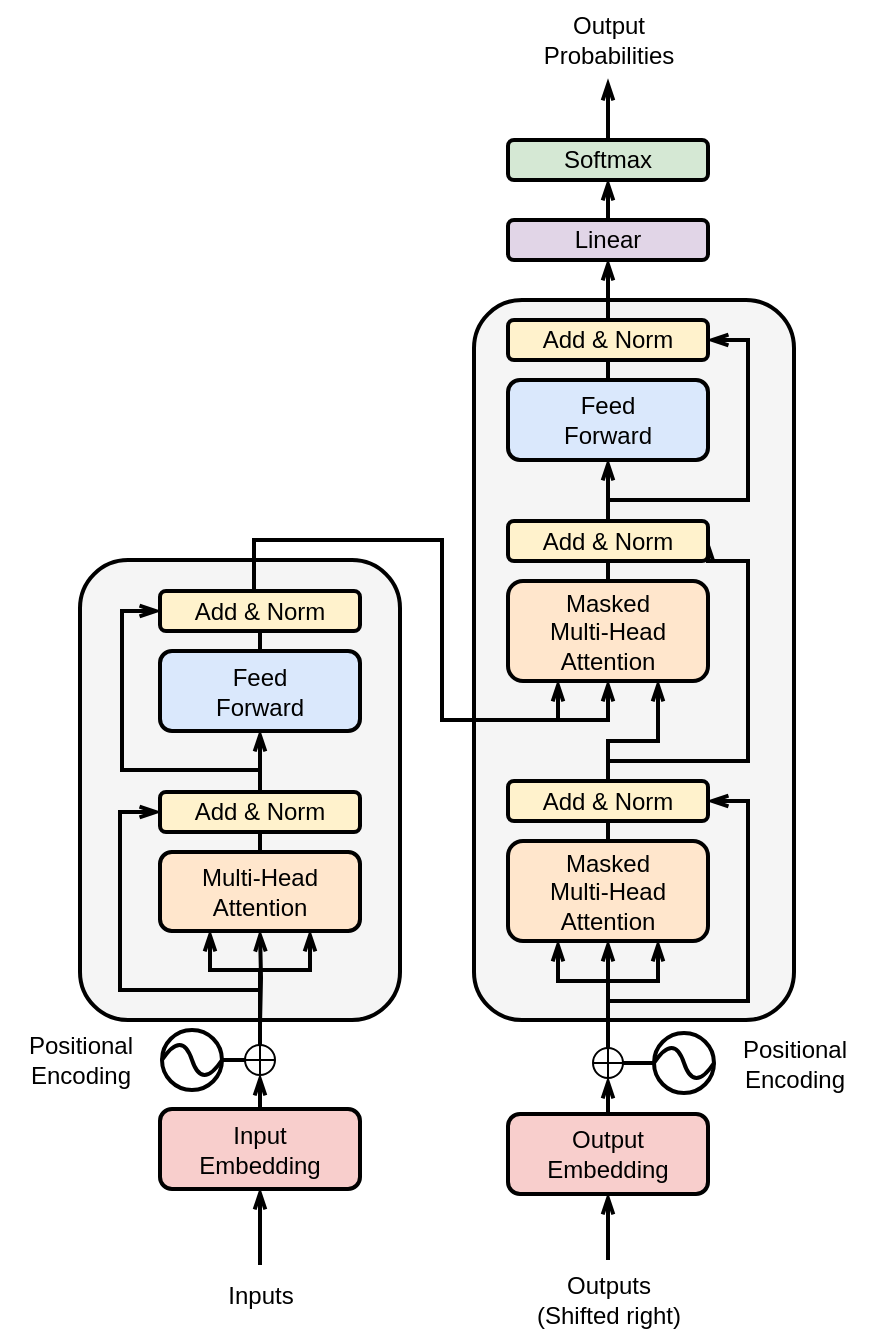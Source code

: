 <mxfile version="27.1.6" pages="6">
  <diagram name="Transformer" id="DiGUsF7DOi0-4puDOknt">
    <mxGraphModel dx="723" dy="467" grid="1" gridSize="10" guides="1" tooltips="1" connect="1" arrows="1" fold="1" page="1" pageScale="1" pageWidth="827" pageHeight="1169" math="0" shadow="0">
      <root>
        <mxCell id="0" />
        <mxCell id="1" parent="0" />
        <mxCell id="Q9PlbrUuH98zGVpw59A_-68" value="" style="rounded=1;whiteSpace=wrap;html=1;fillColor=#f5f5f5;fontColor=#333333;strokeColor=default;strokeWidth=2;" parent="1" vertex="1">
          <mxGeometry x="270" y="380" width="160" height="230" as="geometry" />
        </mxCell>
        <mxCell id="Q9PlbrUuH98zGVpw59A_-33" value="" style="rounded=1;whiteSpace=wrap;html=1;fillColor=#f5f5f5;fontColor=#333333;strokeColor=default;strokeWidth=2;" parent="1" vertex="1">
          <mxGeometry x="467" y="250" width="160" height="360" as="geometry" />
        </mxCell>
        <mxCell id="Q9PlbrUuH98zGVpw59A_-6" value="" style="edgeStyle=orthogonalEdgeStyle;rounded=0;orthogonalLoop=1;jettySize=auto;html=1;strokeWidth=2;endArrow=openThin;endFill=0;" parent="1" source="Q9PlbrUuH98zGVpw59A_-4" target="Q9PlbrUuH98zGVpw59A_-5" edge="1">
          <mxGeometry relative="1" as="geometry" />
        </mxCell>
        <mxCell id="Q9PlbrUuH98zGVpw59A_-4" value="Outputs&lt;div&gt;(Shifted right)&lt;/div&gt;" style="text;html=1;align=center;verticalAlign=middle;resizable=0;points=[];autosize=1;strokeColor=none;fillColor=none;" parent="1" vertex="1">
          <mxGeometry x="484" y="730" width="100" height="40" as="geometry" />
        </mxCell>
        <mxCell id="Q9PlbrUuH98zGVpw59A_-10" style="edgeStyle=orthogonalEdgeStyle;rounded=0;orthogonalLoop=1;jettySize=auto;html=1;exitX=0.5;exitY=0;exitDx=0;exitDy=0;entryX=0.5;entryY=1;entryDx=0;entryDy=0;endArrow=openThin;endFill=0;strokeWidth=2;" parent="1" source="Q9PlbrUuH98zGVpw59A_-5" target="Q9PlbrUuH98zGVpw59A_-9" edge="1">
          <mxGeometry relative="1" as="geometry" />
        </mxCell>
        <mxCell id="Q9PlbrUuH98zGVpw59A_-5" value="Output&lt;div&gt;Embedding&lt;/div&gt;" style="rounded=1;whiteSpace=wrap;html=1;strokeWidth=2;fillColor=#f8cecc;strokeColor=default;" parent="1" vertex="1">
          <mxGeometry x="484" y="657" width="100" height="40" as="geometry" />
        </mxCell>
        <mxCell id="Q9PlbrUuH98zGVpw59A_-21" style="edgeStyle=orthogonalEdgeStyle;rounded=0;orthogonalLoop=1;jettySize=auto;html=1;exitX=0.5;exitY=0;exitDx=0;exitDy=0;entryX=0.5;entryY=1;entryDx=0;entryDy=0;strokeWidth=2;endArrow=openThin;endFill=0;curved=1;" parent="1" source="Q9PlbrUuH98zGVpw59A_-9" target="Q9PlbrUuH98zGVpw59A_-16" edge="1">
          <mxGeometry relative="1" as="geometry" />
        </mxCell>
        <mxCell id="Q9PlbrUuH98zGVpw59A_-22" style="edgeStyle=orthogonalEdgeStyle;rounded=0;orthogonalLoop=1;jettySize=auto;html=1;exitX=0.5;exitY=0;exitDx=0;exitDy=0;entryX=0.25;entryY=1;entryDx=0;entryDy=0;strokeWidth=2;endArrow=openThin;endFill=0;" parent="1" source="Q9PlbrUuH98zGVpw59A_-9" target="Q9PlbrUuH98zGVpw59A_-16" edge="1">
          <mxGeometry relative="1" as="geometry">
            <Array as="points">
              <mxPoint x="534" y="590.5" />
              <mxPoint x="509" y="590.5" />
            </Array>
          </mxGeometry>
        </mxCell>
        <mxCell id="Q9PlbrUuH98zGVpw59A_-23" style="rounded=0;orthogonalLoop=1;jettySize=auto;html=1;exitX=0.5;exitY=0;exitDx=0;exitDy=0;entryX=0.75;entryY=1;entryDx=0;entryDy=0;strokeWidth=2;endArrow=openThin;endFill=0;edgeStyle=orthogonalEdgeStyle;" parent="1" source="Q9PlbrUuH98zGVpw59A_-9" target="Q9PlbrUuH98zGVpw59A_-16" edge="1">
          <mxGeometry relative="1" as="geometry">
            <Array as="points">
              <mxPoint x="534" y="590.5" />
              <mxPoint x="559" y="590.5" />
            </Array>
          </mxGeometry>
        </mxCell>
        <mxCell id="Q9PlbrUuH98zGVpw59A_-24" style="edgeStyle=orthogonalEdgeStyle;rounded=0;orthogonalLoop=1;jettySize=auto;html=1;exitX=0.5;exitY=0;exitDx=0;exitDy=0;entryX=1;entryY=0.5;entryDx=0;entryDy=0;strokeWidth=2;endArrow=openThin;endFill=0;" parent="1" source="Q9PlbrUuH98zGVpw59A_-9" target="Q9PlbrUuH98zGVpw59A_-18" edge="1">
          <mxGeometry relative="1" as="geometry">
            <Array as="points">
              <mxPoint x="534" y="600.5" />
              <mxPoint x="604" y="600.5" />
              <mxPoint x="604" y="500.5" />
            </Array>
          </mxGeometry>
        </mxCell>
        <mxCell id="Q9PlbrUuH98zGVpw59A_-9" value="" style="shape=orEllipse;perimeter=ellipsePerimeter;whiteSpace=wrap;html=1;backgroundOutline=1;" parent="1" vertex="1">
          <mxGeometry x="526.5" y="624" width="15" height="15" as="geometry" />
        </mxCell>
        <mxCell id="Q9PlbrUuH98zGVpw59A_-11" value="" style="strokeWidth=2;html=1;shape=mxgraph.flowchart.start_2;whiteSpace=wrap;" parent="1" vertex="1">
          <mxGeometry x="557" y="616.5" width="30" height="30" as="geometry" />
        </mxCell>
        <mxCell id="Q9PlbrUuH98zGVpw59A_-14" value="" style="curved=1;endArrow=none;html=1;rounded=0;exitX=0;exitY=0.5;exitDx=0;exitDy=0;exitPerimeter=0;entryX=1;entryY=0.5;entryDx=0;entryDy=0;entryPerimeter=0;startFill=0;strokeWidth=2;" parent="1" source="Q9PlbrUuH98zGVpw59A_-11" target="Q9PlbrUuH98zGVpw59A_-11" edge="1">
          <mxGeometry width="50" height="50" relative="1" as="geometry">
            <mxPoint x="577" y="566.5" as="sourcePoint" />
            <mxPoint x="627" y="516.5" as="targetPoint" />
            <Array as="points">
              <mxPoint x="567" y="616.5" />
              <mxPoint x="577" y="646.5" />
            </Array>
          </mxGeometry>
        </mxCell>
        <mxCell id="Q9PlbrUuH98zGVpw59A_-15" style="edgeStyle=orthogonalEdgeStyle;rounded=0;orthogonalLoop=1;jettySize=auto;html=1;exitX=1;exitY=0.5;exitDx=0;exitDy=0;entryX=0;entryY=0.5;entryDx=0;entryDy=0;entryPerimeter=0;endArrow=none;startFill=0;strokeWidth=2;" parent="1" source="Q9PlbrUuH98zGVpw59A_-9" target="Q9PlbrUuH98zGVpw59A_-11" edge="1">
          <mxGeometry relative="1" as="geometry" />
        </mxCell>
        <mxCell id="Q9PlbrUuH98zGVpw59A_-63" style="edgeStyle=orthogonalEdgeStyle;rounded=0;orthogonalLoop=1;jettySize=auto;html=1;exitX=0.5;exitY=0;exitDx=0;exitDy=0;entryX=0.5;entryY=1;entryDx=0;entryDy=0;endArrow=none;startFill=0;strokeWidth=2;" parent="1" source="Q9PlbrUuH98zGVpw59A_-16" target="Q9PlbrUuH98zGVpw59A_-18" edge="1">
          <mxGeometry relative="1" as="geometry" />
        </mxCell>
        <mxCell id="Q9PlbrUuH98zGVpw59A_-16" value="Masked&lt;div&gt;Multi-Head&lt;/div&gt;&lt;div&gt;Attention&lt;/div&gt;" style="rounded=1;whiteSpace=wrap;html=1;strokeWidth=2;fillColor=#ffe6cc;strokeColor=default;" parent="1" vertex="1">
          <mxGeometry x="484" y="520.5" width="100" height="50" as="geometry" />
        </mxCell>
        <mxCell id="Q9PlbrUuH98zGVpw59A_-25" style="edgeStyle=orthogonalEdgeStyle;rounded=0;orthogonalLoop=1;jettySize=auto;html=1;exitX=0.5;exitY=0;exitDx=0;exitDy=0;entryX=0.75;entryY=1;entryDx=0;entryDy=0;strokeWidth=2;endArrow=openThin;endFill=0;" parent="1" source="Q9PlbrUuH98zGVpw59A_-18" target="Q9PlbrUuH98zGVpw59A_-19" edge="1">
          <mxGeometry relative="1" as="geometry">
            <Array as="points">
              <mxPoint x="534" y="470.5" />
              <mxPoint x="559" y="470.5" />
            </Array>
          </mxGeometry>
        </mxCell>
        <mxCell id="Q9PlbrUuH98zGVpw59A_-26" style="edgeStyle=orthogonalEdgeStyle;rounded=0;orthogonalLoop=1;jettySize=auto;html=1;exitX=0.5;exitY=0;exitDx=0;exitDy=0;entryX=1;entryY=0.5;entryDx=0;entryDy=0;strokeWidth=2;endArrow=openThin;endFill=0;" parent="1" source="Q9PlbrUuH98zGVpw59A_-18" target="Q9PlbrUuH98zGVpw59A_-20" edge="1">
          <mxGeometry relative="1" as="geometry">
            <Array as="points">
              <mxPoint x="534" y="480.5" />
              <mxPoint x="604" y="480.5" />
              <mxPoint x="604" y="380.5" />
            </Array>
          </mxGeometry>
        </mxCell>
        <mxCell id="Q9PlbrUuH98zGVpw59A_-18" value="Add &amp;amp; Norm" style="rounded=1;whiteSpace=wrap;html=1;strokeWidth=2;fillColor=#fff2cc;strokeColor=default;" parent="1" vertex="1">
          <mxGeometry x="484" y="490.5" width="100" height="20" as="geometry" />
        </mxCell>
        <mxCell id="Q9PlbrUuH98zGVpw59A_-64" style="edgeStyle=orthogonalEdgeStyle;rounded=0;orthogonalLoop=1;jettySize=auto;html=1;exitX=0.5;exitY=0;exitDx=0;exitDy=0;entryX=0.5;entryY=1;entryDx=0;entryDy=0;strokeWidth=2;endArrow=none;startFill=0;" parent="1" source="Q9PlbrUuH98zGVpw59A_-19" target="Q9PlbrUuH98zGVpw59A_-20" edge="1">
          <mxGeometry relative="1" as="geometry" />
        </mxCell>
        <mxCell id="Q9PlbrUuH98zGVpw59A_-19" value="Masked&lt;div&gt;Multi-Head&lt;/div&gt;&lt;div&gt;Attention&lt;/div&gt;" style="rounded=1;whiteSpace=wrap;html=1;strokeWidth=2;fillColor=#ffe6cc;strokeColor=default;" parent="1" vertex="1">
          <mxGeometry x="484" y="390.5" width="100" height="50" as="geometry" />
        </mxCell>
        <mxCell id="Q9PlbrUuH98zGVpw59A_-29" style="edgeStyle=orthogonalEdgeStyle;rounded=0;orthogonalLoop=1;jettySize=auto;html=1;exitX=0.5;exitY=0;exitDx=0;exitDy=0;entryX=0.5;entryY=1;entryDx=0;entryDy=0;strokeWidth=2;endArrow=openThin;endFill=0;" parent="1" source="Q9PlbrUuH98zGVpw59A_-20" target="Q9PlbrUuH98zGVpw59A_-27" edge="1">
          <mxGeometry relative="1" as="geometry" />
        </mxCell>
        <mxCell id="Q9PlbrUuH98zGVpw59A_-30" style="edgeStyle=orthogonalEdgeStyle;rounded=0;orthogonalLoop=1;jettySize=auto;html=1;exitX=0.5;exitY=0;exitDx=0;exitDy=0;entryX=1;entryY=0.5;entryDx=0;entryDy=0;strokeWidth=2;endArrow=openThin;endFill=0;" parent="1" source="Q9PlbrUuH98zGVpw59A_-20" target="Q9PlbrUuH98zGVpw59A_-28" edge="1">
          <mxGeometry relative="1" as="geometry">
            <Array as="points">
              <mxPoint x="534" y="350" />
              <mxPoint x="604" y="350" />
              <mxPoint x="604" y="270" />
            </Array>
          </mxGeometry>
        </mxCell>
        <mxCell id="Q9PlbrUuH98zGVpw59A_-20" value="Add &amp;amp; Norm" style="rounded=1;whiteSpace=wrap;html=1;strokeWidth=2;fillColor=#fff2cc;strokeColor=default;" parent="1" vertex="1">
          <mxGeometry x="484" y="360.5" width="100" height="20" as="geometry" />
        </mxCell>
        <mxCell id="Q9PlbrUuH98zGVpw59A_-65" style="edgeStyle=orthogonalEdgeStyle;rounded=0;orthogonalLoop=1;jettySize=auto;html=1;exitX=0.5;exitY=0;exitDx=0;exitDy=0;entryX=0.5;entryY=1;entryDx=0;entryDy=0;endArrow=none;startFill=0;strokeWidth=2;" parent="1" source="Q9PlbrUuH98zGVpw59A_-27" target="Q9PlbrUuH98zGVpw59A_-28" edge="1">
          <mxGeometry relative="1" as="geometry" />
        </mxCell>
        <mxCell id="Q9PlbrUuH98zGVpw59A_-27" value="Feed&lt;div&gt;Forward&lt;/div&gt;" style="rounded=1;whiteSpace=wrap;html=1;strokeWidth=2;fillColor=#dae8fc;strokeColor=default;" parent="1" vertex="1">
          <mxGeometry x="484" y="290" width="100" height="40" as="geometry" />
        </mxCell>
        <mxCell id="Q9PlbrUuH98zGVpw59A_-35" style="edgeStyle=orthogonalEdgeStyle;rounded=0;orthogonalLoop=1;jettySize=auto;html=1;exitX=0.5;exitY=0;exitDx=0;exitDy=0;entryX=0.5;entryY=1;entryDx=0;entryDy=0;strokeWidth=2;endArrow=openThin;endFill=0;" parent="1" source="Q9PlbrUuH98zGVpw59A_-28" target="Q9PlbrUuH98zGVpw59A_-34" edge="1">
          <mxGeometry relative="1" as="geometry" />
        </mxCell>
        <mxCell id="Q9PlbrUuH98zGVpw59A_-28" value="Add &amp;amp; Norm" style="rounded=1;whiteSpace=wrap;html=1;strokeWidth=2;fillColor=#fff2cc;strokeColor=default;" parent="1" vertex="1">
          <mxGeometry x="484" y="260" width="100" height="20" as="geometry" />
        </mxCell>
        <mxCell id="Q9PlbrUuH98zGVpw59A_-37" style="edgeStyle=orthogonalEdgeStyle;rounded=0;orthogonalLoop=1;jettySize=auto;html=1;exitX=0.5;exitY=0;exitDx=0;exitDy=0;entryX=0.5;entryY=1;entryDx=0;entryDy=0;endArrow=openThin;endFill=0;strokeWidth=2;" parent="1" source="Q9PlbrUuH98zGVpw59A_-34" target="Q9PlbrUuH98zGVpw59A_-36" edge="1">
          <mxGeometry relative="1" as="geometry" />
        </mxCell>
        <mxCell id="Q9PlbrUuH98zGVpw59A_-34" value="Linear" style="rounded=1;whiteSpace=wrap;html=1;strokeWidth=2;fillColor=#e1d5e7;strokeColor=default;" parent="1" vertex="1">
          <mxGeometry x="484" y="210" width="100" height="20" as="geometry" />
        </mxCell>
        <mxCell id="Q9PlbrUuH98zGVpw59A_-40" value="" style="edgeStyle=orthogonalEdgeStyle;rounded=0;orthogonalLoop=1;jettySize=auto;html=1;endArrow=openThin;endFill=0;strokeWidth=2;" parent="1" source="Q9PlbrUuH98zGVpw59A_-36" target="Q9PlbrUuH98zGVpw59A_-39" edge="1">
          <mxGeometry relative="1" as="geometry" />
        </mxCell>
        <mxCell id="Q9PlbrUuH98zGVpw59A_-36" value="Softmax" style="rounded=1;whiteSpace=wrap;html=1;strokeWidth=2;fillColor=#d5e8d4;strokeColor=default;" parent="1" vertex="1">
          <mxGeometry x="484" y="170" width="100" height="20" as="geometry" />
        </mxCell>
        <mxCell id="Q9PlbrUuH98zGVpw59A_-39" value="Output&lt;div&gt;Probabilities&lt;/div&gt;" style="text;html=1;align=center;verticalAlign=middle;resizable=0;points=[];autosize=1;strokeColor=none;fillColor=none;" parent="1" vertex="1">
          <mxGeometry x="489" y="100" width="90" height="40" as="geometry" />
        </mxCell>
        <mxCell id="Q9PlbrUuH98zGVpw59A_-41" value="" style="edgeStyle=orthogonalEdgeStyle;rounded=0;orthogonalLoop=1;jettySize=auto;html=1;strokeWidth=2;endArrow=openThin;endFill=0;" parent="1" source="Q9PlbrUuH98zGVpw59A_-42" target="Q9PlbrUuH98zGVpw59A_-44" edge="1">
          <mxGeometry relative="1" as="geometry" />
        </mxCell>
        <mxCell id="Q9PlbrUuH98zGVpw59A_-42" value="Inputs" style="text;html=1;align=center;verticalAlign=middle;resizable=0;points=[];autosize=1;strokeColor=none;fillColor=none;" parent="1" vertex="1">
          <mxGeometry x="330" y="732.5" width="60" height="30" as="geometry" />
        </mxCell>
        <mxCell id="Q9PlbrUuH98zGVpw59A_-43" style="edgeStyle=orthogonalEdgeStyle;rounded=0;orthogonalLoop=1;jettySize=auto;html=1;exitX=0.5;exitY=0;exitDx=0;exitDy=0;entryX=0.5;entryY=1;entryDx=0;entryDy=0;endArrow=openThin;endFill=0;strokeWidth=2;" parent="1" source="Q9PlbrUuH98zGVpw59A_-44" target="Q9PlbrUuH98zGVpw59A_-45" edge="1">
          <mxGeometry relative="1" as="geometry" />
        </mxCell>
        <mxCell id="Q9PlbrUuH98zGVpw59A_-44" value="Input&lt;div&gt;Embedding&lt;/div&gt;" style="rounded=1;whiteSpace=wrap;html=1;strokeWidth=2;fillColor=#f8cecc;strokeColor=default;" parent="1" vertex="1">
          <mxGeometry x="310" y="654.5" width="100" height="40" as="geometry" />
        </mxCell>
        <mxCell id="Q9PlbrUuH98zGVpw59A_-52" style="edgeStyle=orthogonalEdgeStyle;rounded=0;orthogonalLoop=1;jettySize=auto;html=1;exitX=0.5;exitY=0;exitDx=0;exitDy=0;entryX=0.5;entryY=1;entryDx=0;entryDy=0;strokeWidth=2;endArrow=openThin;endFill=0;" parent="1" target="Q9PlbrUuH98zGVpw59A_-50" edge="1">
          <mxGeometry relative="1" as="geometry">
            <mxPoint x="360" y="612.5" as="sourcePoint" />
          </mxGeometry>
        </mxCell>
        <mxCell id="Q9PlbrUuH98zGVpw59A_-53" style="edgeStyle=orthogonalEdgeStyle;rounded=0;orthogonalLoop=1;jettySize=auto;html=1;exitX=0.5;exitY=0;exitDx=0;exitDy=0;entryX=0.75;entryY=1;entryDx=0;entryDy=0;strokeWidth=2;endArrow=openThin;endFill=0;" parent="1" target="Q9PlbrUuH98zGVpw59A_-50" edge="1">
          <mxGeometry relative="1" as="geometry">
            <mxPoint x="360" y="612.5" as="sourcePoint" />
            <Array as="points">
              <mxPoint x="360" y="585" />
              <mxPoint x="385" y="585" />
            </Array>
          </mxGeometry>
        </mxCell>
        <mxCell id="Q9PlbrUuH98zGVpw59A_-54" style="edgeStyle=orthogonalEdgeStyle;rounded=0;orthogonalLoop=1;jettySize=auto;html=1;exitX=0.5;exitY=0;exitDx=0;exitDy=0;entryX=0.25;entryY=1;entryDx=0;entryDy=0;strokeWidth=2;endArrow=openThin;endFill=0;" parent="1" target="Q9PlbrUuH98zGVpw59A_-50" edge="1">
          <mxGeometry relative="1" as="geometry">
            <mxPoint x="360" y="612.5" as="sourcePoint" />
            <Array as="points">
              <mxPoint x="360" y="585" />
              <mxPoint x="335" y="585" />
            </Array>
          </mxGeometry>
        </mxCell>
        <mxCell id="Q9PlbrUuH98zGVpw59A_-55" style="edgeStyle=orthogonalEdgeStyle;rounded=0;orthogonalLoop=1;jettySize=auto;html=1;exitX=0.5;exitY=0;exitDx=0;exitDy=0;entryX=0;entryY=0.5;entryDx=0;entryDy=0;strokeWidth=2;endArrow=openThin;endFill=0;" parent="1" source="Q9PlbrUuH98zGVpw59A_-45" target="Q9PlbrUuH98zGVpw59A_-51" edge="1">
          <mxGeometry relative="1" as="geometry">
            <mxPoint x="360" y="612.5" as="sourcePoint" />
            <Array as="points">
              <mxPoint x="360" y="595" />
              <mxPoint x="290" y="595" />
              <mxPoint x="290" y="506" />
            </Array>
          </mxGeometry>
        </mxCell>
        <mxCell id="Q9PlbrUuH98zGVpw59A_-45" value="" style="shape=orEllipse;perimeter=ellipsePerimeter;whiteSpace=wrap;html=1;backgroundOutline=1;" parent="1" vertex="1">
          <mxGeometry x="352.5" y="622.5" width="15" height="15" as="geometry" />
        </mxCell>
        <mxCell id="Q9PlbrUuH98zGVpw59A_-49" style="edgeStyle=orthogonalEdgeStyle;rounded=0;orthogonalLoop=1;jettySize=auto;html=1;exitX=1;exitY=0.5;exitDx=0;exitDy=0;exitPerimeter=0;entryX=0;entryY=0.5;entryDx=0;entryDy=0;endArrow=none;startFill=0;strokeWidth=2;" parent="1" source="Q9PlbrUuH98zGVpw59A_-46" target="Q9PlbrUuH98zGVpw59A_-45" edge="1">
          <mxGeometry relative="1" as="geometry" />
        </mxCell>
        <mxCell id="Q9PlbrUuH98zGVpw59A_-46" value="" style="strokeWidth=2;html=1;shape=mxgraph.flowchart.start_2;whiteSpace=wrap;" parent="1" vertex="1">
          <mxGeometry x="311" y="615" width="30" height="30" as="geometry" />
        </mxCell>
        <mxCell id="Q9PlbrUuH98zGVpw59A_-47" value="" style="curved=1;endArrow=none;html=1;rounded=0;exitX=0;exitY=0.5;exitDx=0;exitDy=0;exitPerimeter=0;entryX=1;entryY=0.5;entryDx=0;entryDy=0;entryPerimeter=0;startFill=0;strokeWidth=2;" parent="1" source="Q9PlbrUuH98zGVpw59A_-46" target="Q9PlbrUuH98zGVpw59A_-46" edge="1">
          <mxGeometry width="50" height="50" relative="1" as="geometry">
            <mxPoint x="331" y="565" as="sourcePoint" />
            <mxPoint x="381" y="515" as="targetPoint" />
            <Array as="points">
              <mxPoint x="321" y="615" />
              <mxPoint x="331" y="645" />
            </Array>
          </mxGeometry>
        </mxCell>
        <mxCell id="Q9PlbrUuH98zGVpw59A_-62" style="edgeStyle=orthogonalEdgeStyle;rounded=0;orthogonalLoop=1;jettySize=auto;html=1;exitX=0.5;exitY=0;exitDx=0;exitDy=0;entryX=0.5;entryY=1;entryDx=0;entryDy=0;endArrow=none;startFill=0;strokeWidth=2;" parent="1" source="Q9PlbrUuH98zGVpw59A_-50" target="Q9PlbrUuH98zGVpw59A_-51" edge="1">
          <mxGeometry relative="1" as="geometry" />
        </mxCell>
        <mxCell id="Q9PlbrUuH98zGVpw59A_-50" value="&lt;div&gt;Multi-Head&lt;/div&gt;&lt;div&gt;Attention&lt;/div&gt;" style="rounded=1;whiteSpace=wrap;html=1;strokeWidth=2;fillColor=#ffe6cc;strokeColor=default;" parent="1" vertex="1">
          <mxGeometry x="310" y="526" width="100" height="39.5" as="geometry" />
        </mxCell>
        <mxCell id="Q9PlbrUuH98zGVpw59A_-59" style="edgeStyle=orthogonalEdgeStyle;rounded=0;orthogonalLoop=1;jettySize=auto;html=1;exitX=0.5;exitY=0;exitDx=0;exitDy=0;entryX=0;entryY=0.5;entryDx=0;entryDy=0;strokeWidth=2;endArrow=openThin;endFill=0;" parent="1" source="Q9PlbrUuH98zGVpw59A_-51" target="Q9PlbrUuH98zGVpw59A_-57" edge="1">
          <mxGeometry relative="1" as="geometry">
            <Array as="points">
              <mxPoint x="360" y="485" />
              <mxPoint x="291" y="485" />
              <mxPoint x="291" y="405" />
            </Array>
          </mxGeometry>
        </mxCell>
        <mxCell id="Q9PlbrUuH98zGVpw59A_-60" style="edgeStyle=orthogonalEdgeStyle;rounded=0;orthogonalLoop=1;jettySize=auto;html=1;exitX=0.5;exitY=0;exitDx=0;exitDy=0;entryX=0.5;entryY=1;entryDx=0;entryDy=0;strokeWidth=2;endArrow=openThin;endFill=0;" parent="1" source="Q9PlbrUuH98zGVpw59A_-51" target="Q9PlbrUuH98zGVpw59A_-56" edge="1">
          <mxGeometry relative="1" as="geometry" />
        </mxCell>
        <mxCell id="Q9PlbrUuH98zGVpw59A_-51" value="Add &amp;amp; Norm" style="rounded=1;whiteSpace=wrap;html=1;strokeWidth=2;fillColor=#fff2cc;strokeColor=default;" parent="1" vertex="1">
          <mxGeometry x="310" y="496" width="100" height="20" as="geometry" />
        </mxCell>
        <mxCell id="Q9PlbrUuH98zGVpw59A_-61" style="edgeStyle=orthogonalEdgeStyle;rounded=0;orthogonalLoop=1;jettySize=auto;html=1;exitX=0.5;exitY=0;exitDx=0;exitDy=0;entryX=0.5;entryY=1;entryDx=0;entryDy=0;strokeWidth=2;endArrow=none;startFill=0;" parent="1" source="Q9PlbrUuH98zGVpw59A_-56" target="Q9PlbrUuH98zGVpw59A_-57" edge="1">
          <mxGeometry relative="1" as="geometry" />
        </mxCell>
        <mxCell id="Q9PlbrUuH98zGVpw59A_-56" value="Feed&lt;div&gt;Forward&lt;/div&gt;" style="rounded=1;whiteSpace=wrap;html=1;strokeWidth=2;fillColor=#dae8fc;strokeColor=default;" parent="1" vertex="1">
          <mxGeometry x="310" y="425.5" width="100" height="40" as="geometry" />
        </mxCell>
        <mxCell id="Q9PlbrUuH98zGVpw59A_-66" style="edgeStyle=orthogonalEdgeStyle;rounded=0;orthogonalLoop=1;jettySize=auto;html=1;exitX=0.5;exitY=0;exitDx=0;exitDy=0;entryX=0.25;entryY=1;entryDx=0;entryDy=0;strokeWidth=2;endArrow=openThin;endFill=0;" parent="1" source="Q9PlbrUuH98zGVpw59A_-57" target="Q9PlbrUuH98zGVpw59A_-19" edge="1">
          <mxGeometry relative="1" as="geometry">
            <Array as="points">
              <mxPoint x="357" y="396" />
              <mxPoint x="357" y="370" />
              <mxPoint x="451" y="370" />
              <mxPoint x="451" y="460" />
              <mxPoint x="509" y="460" />
            </Array>
          </mxGeometry>
        </mxCell>
        <mxCell id="Q9PlbrUuH98zGVpw59A_-67" style="edgeStyle=orthogonalEdgeStyle;rounded=0;orthogonalLoop=1;jettySize=auto;html=1;exitX=0.5;exitY=0;exitDx=0;exitDy=0;entryX=0.5;entryY=1;entryDx=0;entryDy=0;strokeWidth=2;endArrow=openThin;endFill=0;" parent="1" source="Q9PlbrUuH98zGVpw59A_-57" target="Q9PlbrUuH98zGVpw59A_-19" edge="1">
          <mxGeometry relative="1" as="geometry">
            <Array as="points">
              <mxPoint x="357" y="396" />
              <mxPoint x="357" y="370" />
              <mxPoint x="451" y="370" />
              <mxPoint x="451" y="460" />
              <mxPoint x="534" y="460" />
            </Array>
          </mxGeometry>
        </mxCell>
        <mxCell id="Q9PlbrUuH98zGVpw59A_-57" value="Add &amp;amp; Norm" style="rounded=1;whiteSpace=wrap;html=1;strokeWidth=2;fillColor=#fff2cc;strokeColor=default;" parent="1" vertex="1">
          <mxGeometry x="310" y="395.5" width="100" height="20" as="geometry" />
        </mxCell>
        <mxCell id="QzGzHUvjuhaV-eBhAcqu-1" value="Positional&lt;div&gt;Encoding&lt;/div&gt;" style="text;html=1;align=center;verticalAlign=middle;resizable=0;points=[];autosize=1;strokeColor=none;fillColor=none;" parent="1" vertex="1">
          <mxGeometry x="587" y="611.5" width="80" height="40" as="geometry" />
        </mxCell>
        <mxCell id="QzGzHUvjuhaV-eBhAcqu-2" value="Positional&lt;div&gt;Encoding&lt;/div&gt;" style="text;html=1;align=center;verticalAlign=middle;resizable=0;points=[];autosize=1;strokeColor=none;fillColor=none;" parent="1" vertex="1">
          <mxGeometry x="230" y="610" width="80" height="40" as="geometry" />
        </mxCell>
      </root>
    </mxGraphModel>
  </diagram>
  <diagram name="Transformer 的副本" id="ef7NMup6NZDOayxxbZfU">
    <mxGraphModel dx="976" dy="630" grid="1" gridSize="10" guides="1" tooltips="1" connect="1" arrows="1" fold="1" page="1" pageScale="1" pageWidth="827" pageHeight="1169" math="0" shadow="0">
      <root>
        <mxCell id="K-W0eY7SfYOeXyXueZVs-0" />
        <mxCell id="K-W0eY7SfYOeXyXueZVs-1" parent="K-W0eY7SfYOeXyXueZVs-0" />
        <mxCell id="K-W0eY7SfYOeXyXueZVs-2" value="" style="rounded=1;whiteSpace=wrap;html=1;fillColor=#f5f5f5;fontColor=#333333;strokeColor=default;strokeWidth=2;" vertex="1" parent="K-W0eY7SfYOeXyXueZVs-1">
          <mxGeometry x="270" y="380" width="160" height="230" as="geometry" />
        </mxCell>
        <mxCell id="K-W0eY7SfYOeXyXueZVs-3" value="" style="rounded=1;whiteSpace=wrap;html=1;fillColor=#f5f5f5;fontColor=#333333;strokeColor=default;strokeWidth=2;" vertex="1" parent="K-W0eY7SfYOeXyXueZVs-1">
          <mxGeometry x="467" y="250" width="160" height="360" as="geometry" />
        </mxCell>
        <mxCell id="K-W0eY7SfYOeXyXueZVs-4" value="" style="edgeStyle=orthogonalEdgeStyle;rounded=0;orthogonalLoop=1;jettySize=auto;html=1;strokeWidth=2;endArrow=openThin;endFill=0;" edge="1" parent="K-W0eY7SfYOeXyXueZVs-1" source="K-W0eY7SfYOeXyXueZVs-5" target="K-W0eY7SfYOeXyXueZVs-7">
          <mxGeometry relative="1" as="geometry" />
        </mxCell>
        <mxCell id="K-W0eY7SfYOeXyXueZVs-5" value="Outputs&lt;div&gt;(Shifted right)&lt;/div&gt;" style="text;html=1;align=center;verticalAlign=middle;resizable=0;points=[];autosize=1;strokeColor=none;fillColor=none;" vertex="1" parent="K-W0eY7SfYOeXyXueZVs-1">
          <mxGeometry x="484" y="730" width="100" height="40" as="geometry" />
        </mxCell>
        <mxCell id="K-W0eY7SfYOeXyXueZVs-6" style="edgeStyle=orthogonalEdgeStyle;rounded=0;orthogonalLoop=1;jettySize=auto;html=1;exitX=0.5;exitY=0;exitDx=0;exitDy=0;entryX=0.5;entryY=1;entryDx=0;entryDy=0;endArrow=openThin;endFill=0;strokeWidth=2;" edge="1" parent="K-W0eY7SfYOeXyXueZVs-1" source="K-W0eY7SfYOeXyXueZVs-7" target="K-W0eY7SfYOeXyXueZVs-12">
          <mxGeometry relative="1" as="geometry" />
        </mxCell>
        <mxCell id="K-W0eY7SfYOeXyXueZVs-7" value="Output&lt;div&gt;Embedding&lt;/div&gt;" style="rounded=1;whiteSpace=wrap;html=1;strokeWidth=2;fillColor=#f8cecc;strokeColor=default;" vertex="1" parent="K-W0eY7SfYOeXyXueZVs-1">
          <mxGeometry x="484" y="657" width="100" height="40" as="geometry" />
        </mxCell>
        <mxCell id="K-W0eY7SfYOeXyXueZVs-8" style="edgeStyle=orthogonalEdgeStyle;rounded=0;orthogonalLoop=1;jettySize=auto;html=1;exitX=0.5;exitY=0;exitDx=0;exitDy=0;entryX=0.5;entryY=1;entryDx=0;entryDy=0;strokeWidth=2;endArrow=openThin;endFill=0;curved=1;" edge="1" parent="K-W0eY7SfYOeXyXueZVs-1" source="K-W0eY7SfYOeXyXueZVs-12" target="K-W0eY7SfYOeXyXueZVs-17">
          <mxGeometry relative="1" as="geometry" />
        </mxCell>
        <mxCell id="K-W0eY7SfYOeXyXueZVs-9" style="edgeStyle=orthogonalEdgeStyle;rounded=0;orthogonalLoop=1;jettySize=auto;html=1;exitX=0.5;exitY=0;exitDx=0;exitDy=0;entryX=0.25;entryY=1;entryDx=0;entryDy=0;strokeWidth=2;endArrow=openThin;endFill=0;" edge="1" parent="K-W0eY7SfYOeXyXueZVs-1" source="K-W0eY7SfYOeXyXueZVs-12" target="K-W0eY7SfYOeXyXueZVs-17">
          <mxGeometry relative="1" as="geometry">
            <Array as="points">
              <mxPoint x="534" y="590.5" />
              <mxPoint x="509" y="590.5" />
            </Array>
          </mxGeometry>
        </mxCell>
        <mxCell id="K-W0eY7SfYOeXyXueZVs-10" style="rounded=0;orthogonalLoop=1;jettySize=auto;html=1;exitX=0.5;exitY=0;exitDx=0;exitDy=0;entryX=0.75;entryY=1;entryDx=0;entryDy=0;strokeWidth=2;endArrow=openThin;endFill=0;edgeStyle=orthogonalEdgeStyle;" edge="1" parent="K-W0eY7SfYOeXyXueZVs-1" source="K-W0eY7SfYOeXyXueZVs-12" target="K-W0eY7SfYOeXyXueZVs-17">
          <mxGeometry relative="1" as="geometry">
            <Array as="points">
              <mxPoint x="534" y="590.5" />
              <mxPoint x="559" y="590.5" />
            </Array>
          </mxGeometry>
        </mxCell>
        <mxCell id="K-W0eY7SfYOeXyXueZVs-11" style="edgeStyle=orthogonalEdgeStyle;rounded=0;orthogonalLoop=1;jettySize=auto;html=1;exitX=0.5;exitY=0;exitDx=0;exitDy=0;entryX=1;entryY=0.5;entryDx=0;entryDy=0;strokeWidth=2;endArrow=openThin;endFill=0;" edge="1" parent="K-W0eY7SfYOeXyXueZVs-1" source="K-W0eY7SfYOeXyXueZVs-12" target="K-W0eY7SfYOeXyXueZVs-20">
          <mxGeometry relative="1" as="geometry">
            <Array as="points">
              <mxPoint x="534" y="600.5" />
              <mxPoint x="604" y="600.5" />
              <mxPoint x="604" y="500.5" />
            </Array>
          </mxGeometry>
        </mxCell>
        <mxCell id="K-W0eY7SfYOeXyXueZVs-12" value="" style="shape=orEllipse;perimeter=ellipsePerimeter;whiteSpace=wrap;html=1;backgroundOutline=1;" vertex="1" parent="K-W0eY7SfYOeXyXueZVs-1">
          <mxGeometry x="526.5" y="624" width="15" height="15" as="geometry" />
        </mxCell>
        <mxCell id="K-W0eY7SfYOeXyXueZVs-13" value="" style="strokeWidth=2;html=1;shape=mxgraph.flowchart.start_2;whiteSpace=wrap;" vertex="1" parent="K-W0eY7SfYOeXyXueZVs-1">
          <mxGeometry x="557" y="616.5" width="30" height="30" as="geometry" />
        </mxCell>
        <mxCell id="K-W0eY7SfYOeXyXueZVs-14" value="" style="curved=1;endArrow=none;html=1;rounded=0;exitX=0;exitY=0.5;exitDx=0;exitDy=0;exitPerimeter=0;entryX=1;entryY=0.5;entryDx=0;entryDy=0;entryPerimeter=0;startFill=0;strokeWidth=2;" edge="1" parent="K-W0eY7SfYOeXyXueZVs-1" source="K-W0eY7SfYOeXyXueZVs-13" target="K-W0eY7SfYOeXyXueZVs-13">
          <mxGeometry width="50" height="50" relative="1" as="geometry">
            <mxPoint x="577" y="566.5" as="sourcePoint" />
            <mxPoint x="627" y="516.5" as="targetPoint" />
            <Array as="points">
              <mxPoint x="567" y="616.5" />
              <mxPoint x="577" y="646.5" />
            </Array>
          </mxGeometry>
        </mxCell>
        <mxCell id="K-W0eY7SfYOeXyXueZVs-15" style="edgeStyle=orthogonalEdgeStyle;rounded=0;orthogonalLoop=1;jettySize=auto;html=1;exitX=1;exitY=0.5;exitDx=0;exitDy=0;entryX=0;entryY=0.5;entryDx=0;entryDy=0;entryPerimeter=0;endArrow=none;startFill=0;strokeWidth=2;" edge="1" parent="K-W0eY7SfYOeXyXueZVs-1" source="K-W0eY7SfYOeXyXueZVs-12" target="K-W0eY7SfYOeXyXueZVs-13">
          <mxGeometry relative="1" as="geometry" />
        </mxCell>
        <mxCell id="K-W0eY7SfYOeXyXueZVs-16" style="edgeStyle=orthogonalEdgeStyle;rounded=0;orthogonalLoop=1;jettySize=auto;html=1;exitX=0.5;exitY=0;exitDx=0;exitDy=0;entryX=0.5;entryY=1;entryDx=0;entryDy=0;endArrow=none;startFill=0;strokeWidth=2;" edge="1" parent="K-W0eY7SfYOeXyXueZVs-1" source="K-W0eY7SfYOeXyXueZVs-17" target="K-W0eY7SfYOeXyXueZVs-20">
          <mxGeometry relative="1" as="geometry" />
        </mxCell>
        <mxCell id="K-W0eY7SfYOeXyXueZVs-17" value="Masked&lt;div&gt;Multi-Head&lt;/div&gt;&lt;div&gt;Attention&lt;/div&gt;" style="rounded=1;whiteSpace=wrap;html=1;strokeWidth=2;fillColor=#ffe6cc;strokeColor=default;" vertex="1" parent="K-W0eY7SfYOeXyXueZVs-1">
          <mxGeometry x="484" y="520.5" width="100" height="50" as="geometry" />
        </mxCell>
        <mxCell id="K-W0eY7SfYOeXyXueZVs-18" style="edgeStyle=orthogonalEdgeStyle;rounded=0;orthogonalLoop=1;jettySize=auto;html=1;exitX=0.5;exitY=0;exitDx=0;exitDy=0;entryX=0.75;entryY=1;entryDx=0;entryDy=0;strokeWidth=2;endArrow=openThin;endFill=0;" edge="1" parent="K-W0eY7SfYOeXyXueZVs-1" source="K-W0eY7SfYOeXyXueZVs-20" target="K-W0eY7SfYOeXyXueZVs-22">
          <mxGeometry relative="1" as="geometry">
            <Array as="points">
              <mxPoint x="534" y="470.5" />
              <mxPoint x="559" y="470.5" />
            </Array>
          </mxGeometry>
        </mxCell>
        <mxCell id="K-W0eY7SfYOeXyXueZVs-19" style="edgeStyle=orthogonalEdgeStyle;rounded=0;orthogonalLoop=1;jettySize=auto;html=1;exitX=0.5;exitY=0;exitDx=0;exitDy=0;entryX=1;entryY=0.5;entryDx=0;entryDy=0;strokeWidth=2;endArrow=openThin;endFill=0;" edge="1" parent="K-W0eY7SfYOeXyXueZVs-1" source="K-W0eY7SfYOeXyXueZVs-20" target="K-W0eY7SfYOeXyXueZVs-25">
          <mxGeometry relative="1" as="geometry">
            <Array as="points">
              <mxPoint x="534" y="480.5" />
              <mxPoint x="604" y="480.5" />
              <mxPoint x="604" y="380.5" />
            </Array>
          </mxGeometry>
        </mxCell>
        <mxCell id="K-W0eY7SfYOeXyXueZVs-20" value="Add &amp;amp; Norm" style="rounded=1;whiteSpace=wrap;html=1;strokeWidth=2;fillColor=#fff2cc;strokeColor=default;" vertex="1" parent="K-W0eY7SfYOeXyXueZVs-1">
          <mxGeometry x="484" y="490.5" width="100" height="20" as="geometry" />
        </mxCell>
        <mxCell id="K-W0eY7SfYOeXyXueZVs-21" style="edgeStyle=orthogonalEdgeStyle;rounded=0;orthogonalLoop=1;jettySize=auto;html=1;exitX=0.5;exitY=0;exitDx=0;exitDy=0;entryX=0.5;entryY=1;entryDx=0;entryDy=0;strokeWidth=2;endArrow=none;startFill=0;" edge="1" parent="K-W0eY7SfYOeXyXueZVs-1" source="K-W0eY7SfYOeXyXueZVs-22" target="K-W0eY7SfYOeXyXueZVs-25">
          <mxGeometry relative="1" as="geometry" />
        </mxCell>
        <mxCell id="K-W0eY7SfYOeXyXueZVs-22" value="Masked&lt;div&gt;Multi-Head&lt;/div&gt;&lt;div&gt;Attention&lt;/div&gt;" style="rounded=1;whiteSpace=wrap;html=1;strokeWidth=2;fillColor=#ffe6cc;strokeColor=default;" vertex="1" parent="K-W0eY7SfYOeXyXueZVs-1">
          <mxGeometry x="484" y="390.5" width="100" height="50" as="geometry" />
        </mxCell>
        <mxCell id="K-W0eY7SfYOeXyXueZVs-23" style="edgeStyle=orthogonalEdgeStyle;rounded=0;orthogonalLoop=1;jettySize=auto;html=1;exitX=0.5;exitY=0;exitDx=0;exitDy=0;entryX=0.5;entryY=1;entryDx=0;entryDy=0;strokeWidth=2;endArrow=openThin;endFill=0;" edge="1" parent="K-W0eY7SfYOeXyXueZVs-1" source="K-W0eY7SfYOeXyXueZVs-25" target="K-W0eY7SfYOeXyXueZVs-27">
          <mxGeometry relative="1" as="geometry" />
        </mxCell>
        <mxCell id="K-W0eY7SfYOeXyXueZVs-24" style="edgeStyle=orthogonalEdgeStyle;rounded=0;orthogonalLoop=1;jettySize=auto;html=1;exitX=0.5;exitY=0;exitDx=0;exitDy=0;entryX=1;entryY=0.5;entryDx=0;entryDy=0;strokeWidth=2;endArrow=openThin;endFill=0;" edge="1" parent="K-W0eY7SfYOeXyXueZVs-1" source="K-W0eY7SfYOeXyXueZVs-25" target="K-W0eY7SfYOeXyXueZVs-29">
          <mxGeometry relative="1" as="geometry">
            <Array as="points">
              <mxPoint x="534" y="350" />
              <mxPoint x="604" y="350" />
              <mxPoint x="604" y="270" />
            </Array>
          </mxGeometry>
        </mxCell>
        <mxCell id="K-W0eY7SfYOeXyXueZVs-25" value="Add &amp;amp; Norm" style="rounded=1;whiteSpace=wrap;html=1;strokeWidth=2;fillColor=#fff2cc;strokeColor=default;" vertex="1" parent="K-W0eY7SfYOeXyXueZVs-1">
          <mxGeometry x="484" y="360.5" width="100" height="20" as="geometry" />
        </mxCell>
        <mxCell id="K-W0eY7SfYOeXyXueZVs-26" style="edgeStyle=orthogonalEdgeStyle;rounded=0;orthogonalLoop=1;jettySize=auto;html=1;exitX=0.5;exitY=0;exitDx=0;exitDy=0;entryX=0.5;entryY=1;entryDx=0;entryDy=0;endArrow=none;startFill=0;strokeWidth=2;" edge="1" parent="K-W0eY7SfYOeXyXueZVs-1" source="K-W0eY7SfYOeXyXueZVs-27" target="K-W0eY7SfYOeXyXueZVs-29">
          <mxGeometry relative="1" as="geometry" />
        </mxCell>
        <mxCell id="K-W0eY7SfYOeXyXueZVs-27" value="Feed&lt;div&gt;Forward&lt;/div&gt;" style="rounded=1;whiteSpace=wrap;html=1;strokeWidth=2;fillColor=#dae8fc;strokeColor=default;" vertex="1" parent="K-W0eY7SfYOeXyXueZVs-1">
          <mxGeometry x="484" y="290" width="100" height="40" as="geometry" />
        </mxCell>
        <mxCell id="K-W0eY7SfYOeXyXueZVs-28" style="edgeStyle=orthogonalEdgeStyle;rounded=0;orthogonalLoop=1;jettySize=auto;html=1;exitX=0.5;exitY=0;exitDx=0;exitDy=0;entryX=0.5;entryY=1;entryDx=0;entryDy=0;strokeWidth=2;endArrow=openThin;endFill=0;" edge="1" parent="K-W0eY7SfYOeXyXueZVs-1" source="K-W0eY7SfYOeXyXueZVs-29" target="K-W0eY7SfYOeXyXueZVs-31">
          <mxGeometry relative="1" as="geometry" />
        </mxCell>
        <mxCell id="K-W0eY7SfYOeXyXueZVs-29" value="Add &amp;amp; Norm" style="rounded=1;whiteSpace=wrap;html=1;strokeWidth=2;fillColor=#fff2cc;strokeColor=default;" vertex="1" parent="K-W0eY7SfYOeXyXueZVs-1">
          <mxGeometry x="484" y="260" width="100" height="20" as="geometry" />
        </mxCell>
        <mxCell id="K-W0eY7SfYOeXyXueZVs-30" style="edgeStyle=orthogonalEdgeStyle;rounded=0;orthogonalLoop=1;jettySize=auto;html=1;exitX=0.5;exitY=0;exitDx=0;exitDy=0;entryX=0.5;entryY=1;entryDx=0;entryDy=0;endArrow=openThin;endFill=0;strokeWidth=2;" edge="1" parent="K-W0eY7SfYOeXyXueZVs-1" source="K-W0eY7SfYOeXyXueZVs-31" target="K-W0eY7SfYOeXyXueZVs-33">
          <mxGeometry relative="1" as="geometry" />
        </mxCell>
        <mxCell id="K-W0eY7SfYOeXyXueZVs-31" value="Linear" style="rounded=1;whiteSpace=wrap;html=1;strokeWidth=2;fillColor=#e1d5e7;strokeColor=default;" vertex="1" parent="K-W0eY7SfYOeXyXueZVs-1">
          <mxGeometry x="484" y="210" width="100" height="20" as="geometry" />
        </mxCell>
        <mxCell id="K-W0eY7SfYOeXyXueZVs-32" value="" style="edgeStyle=orthogonalEdgeStyle;rounded=0;orthogonalLoop=1;jettySize=auto;html=1;endArrow=openThin;endFill=0;strokeWidth=2;" edge="1" parent="K-W0eY7SfYOeXyXueZVs-1" source="K-W0eY7SfYOeXyXueZVs-33" target="K-W0eY7SfYOeXyXueZVs-34">
          <mxGeometry relative="1" as="geometry" />
        </mxCell>
        <mxCell id="K-W0eY7SfYOeXyXueZVs-33" value="Softmax" style="rounded=1;whiteSpace=wrap;html=1;strokeWidth=2;fillColor=#d5e8d4;strokeColor=default;" vertex="1" parent="K-W0eY7SfYOeXyXueZVs-1">
          <mxGeometry x="484" y="170" width="100" height="20" as="geometry" />
        </mxCell>
        <mxCell id="K-W0eY7SfYOeXyXueZVs-34" value="Output&lt;div&gt;Probabilities&lt;/div&gt;" style="text;html=1;align=center;verticalAlign=middle;resizable=0;points=[];autosize=1;strokeColor=none;fillColor=none;" vertex="1" parent="K-W0eY7SfYOeXyXueZVs-1">
          <mxGeometry x="489" y="100" width="90" height="40" as="geometry" />
        </mxCell>
        <mxCell id="K-W0eY7SfYOeXyXueZVs-35" value="" style="edgeStyle=orthogonalEdgeStyle;rounded=0;orthogonalLoop=1;jettySize=auto;html=1;strokeWidth=2;endArrow=openThin;endFill=0;" edge="1" parent="K-W0eY7SfYOeXyXueZVs-1" source="K-W0eY7SfYOeXyXueZVs-36" target="K-W0eY7SfYOeXyXueZVs-38">
          <mxGeometry relative="1" as="geometry" />
        </mxCell>
        <mxCell id="K-W0eY7SfYOeXyXueZVs-36" value="Inputs" style="text;html=1;align=center;verticalAlign=middle;resizable=0;points=[];autosize=1;strokeColor=none;fillColor=none;" vertex="1" parent="K-W0eY7SfYOeXyXueZVs-1">
          <mxGeometry x="330" y="732.5" width="60" height="30" as="geometry" />
        </mxCell>
        <mxCell id="K-W0eY7SfYOeXyXueZVs-37" style="edgeStyle=orthogonalEdgeStyle;rounded=0;orthogonalLoop=1;jettySize=auto;html=1;exitX=0.5;exitY=0;exitDx=0;exitDy=0;entryX=0.5;entryY=1;entryDx=0;entryDy=0;endArrow=openThin;endFill=0;strokeWidth=2;" edge="1" parent="K-W0eY7SfYOeXyXueZVs-1" source="K-W0eY7SfYOeXyXueZVs-38" target="K-W0eY7SfYOeXyXueZVs-43">
          <mxGeometry relative="1" as="geometry" />
        </mxCell>
        <mxCell id="K-W0eY7SfYOeXyXueZVs-38" value="Input&lt;div&gt;Embedding&lt;/div&gt;" style="rounded=1;whiteSpace=wrap;html=1;strokeWidth=2;fillColor=#f8cecc;strokeColor=default;" vertex="1" parent="K-W0eY7SfYOeXyXueZVs-1">
          <mxGeometry x="310" y="654.5" width="100" height="40" as="geometry" />
        </mxCell>
        <mxCell id="K-W0eY7SfYOeXyXueZVs-39" style="edgeStyle=orthogonalEdgeStyle;rounded=0;orthogonalLoop=1;jettySize=auto;html=1;exitX=0.5;exitY=0;exitDx=0;exitDy=0;entryX=0.5;entryY=1;entryDx=0;entryDy=0;strokeWidth=2;endArrow=openThin;endFill=0;" edge="1" parent="K-W0eY7SfYOeXyXueZVs-1" target="K-W0eY7SfYOeXyXueZVs-48">
          <mxGeometry relative="1" as="geometry">
            <mxPoint x="360" y="612.5" as="sourcePoint" />
          </mxGeometry>
        </mxCell>
        <mxCell id="K-W0eY7SfYOeXyXueZVs-40" style="edgeStyle=orthogonalEdgeStyle;rounded=0;orthogonalLoop=1;jettySize=auto;html=1;exitX=0.5;exitY=0;exitDx=0;exitDy=0;entryX=0.75;entryY=1;entryDx=0;entryDy=0;strokeWidth=2;endArrow=openThin;endFill=0;" edge="1" parent="K-W0eY7SfYOeXyXueZVs-1" target="K-W0eY7SfYOeXyXueZVs-48">
          <mxGeometry relative="1" as="geometry">
            <mxPoint x="360" y="612.5" as="sourcePoint" />
            <Array as="points">
              <mxPoint x="360" y="585" />
              <mxPoint x="385" y="585" />
            </Array>
          </mxGeometry>
        </mxCell>
        <mxCell id="K-W0eY7SfYOeXyXueZVs-41" style="edgeStyle=orthogonalEdgeStyle;rounded=0;orthogonalLoop=1;jettySize=auto;html=1;exitX=0.5;exitY=0;exitDx=0;exitDy=0;entryX=0.25;entryY=1;entryDx=0;entryDy=0;strokeWidth=2;endArrow=openThin;endFill=0;" edge="1" parent="K-W0eY7SfYOeXyXueZVs-1" target="K-W0eY7SfYOeXyXueZVs-48">
          <mxGeometry relative="1" as="geometry">
            <mxPoint x="360" y="612.5" as="sourcePoint" />
            <Array as="points">
              <mxPoint x="360" y="585" />
              <mxPoint x="335" y="585" />
            </Array>
          </mxGeometry>
        </mxCell>
        <mxCell id="K-W0eY7SfYOeXyXueZVs-42" style="edgeStyle=orthogonalEdgeStyle;rounded=0;orthogonalLoop=1;jettySize=auto;html=1;exitX=0.5;exitY=0;exitDx=0;exitDy=0;entryX=0;entryY=0.5;entryDx=0;entryDy=0;strokeWidth=2;endArrow=openThin;endFill=0;" edge="1" parent="K-W0eY7SfYOeXyXueZVs-1" source="K-W0eY7SfYOeXyXueZVs-43" target="K-W0eY7SfYOeXyXueZVs-51">
          <mxGeometry relative="1" as="geometry">
            <mxPoint x="360" y="612.5" as="sourcePoint" />
            <Array as="points">
              <mxPoint x="360" y="595" />
              <mxPoint x="290" y="595" />
              <mxPoint x="290" y="506" />
            </Array>
          </mxGeometry>
        </mxCell>
        <mxCell id="K-W0eY7SfYOeXyXueZVs-43" value="" style="shape=orEllipse;perimeter=ellipsePerimeter;whiteSpace=wrap;html=1;backgroundOutline=1;" vertex="1" parent="K-W0eY7SfYOeXyXueZVs-1">
          <mxGeometry x="352.5" y="622.5" width="15" height="15" as="geometry" />
        </mxCell>
        <mxCell id="K-W0eY7SfYOeXyXueZVs-44" style="edgeStyle=orthogonalEdgeStyle;rounded=0;orthogonalLoop=1;jettySize=auto;html=1;exitX=1;exitY=0.5;exitDx=0;exitDy=0;exitPerimeter=0;entryX=0;entryY=0.5;entryDx=0;entryDy=0;endArrow=none;startFill=0;strokeWidth=2;" edge="1" parent="K-W0eY7SfYOeXyXueZVs-1" source="K-W0eY7SfYOeXyXueZVs-45" target="K-W0eY7SfYOeXyXueZVs-43">
          <mxGeometry relative="1" as="geometry" />
        </mxCell>
        <mxCell id="K-W0eY7SfYOeXyXueZVs-45" value="" style="strokeWidth=2;html=1;shape=mxgraph.flowchart.start_2;whiteSpace=wrap;" vertex="1" parent="K-W0eY7SfYOeXyXueZVs-1">
          <mxGeometry x="311" y="615" width="30" height="30" as="geometry" />
        </mxCell>
        <mxCell id="K-W0eY7SfYOeXyXueZVs-46" value="" style="curved=1;endArrow=none;html=1;rounded=0;exitX=0;exitY=0.5;exitDx=0;exitDy=0;exitPerimeter=0;entryX=1;entryY=0.5;entryDx=0;entryDy=0;entryPerimeter=0;startFill=0;strokeWidth=2;" edge="1" parent="K-W0eY7SfYOeXyXueZVs-1" source="K-W0eY7SfYOeXyXueZVs-45" target="K-W0eY7SfYOeXyXueZVs-45">
          <mxGeometry width="50" height="50" relative="1" as="geometry">
            <mxPoint x="331" y="565" as="sourcePoint" />
            <mxPoint x="381" y="515" as="targetPoint" />
            <Array as="points">
              <mxPoint x="321" y="615" />
              <mxPoint x="331" y="645" />
            </Array>
          </mxGeometry>
        </mxCell>
        <mxCell id="K-W0eY7SfYOeXyXueZVs-47" style="edgeStyle=orthogonalEdgeStyle;rounded=0;orthogonalLoop=1;jettySize=auto;html=1;exitX=0.5;exitY=0;exitDx=0;exitDy=0;entryX=0.5;entryY=1;entryDx=0;entryDy=0;endArrow=none;startFill=0;strokeWidth=2;" edge="1" parent="K-W0eY7SfYOeXyXueZVs-1" source="K-W0eY7SfYOeXyXueZVs-48" target="K-W0eY7SfYOeXyXueZVs-51">
          <mxGeometry relative="1" as="geometry" />
        </mxCell>
        <mxCell id="K-W0eY7SfYOeXyXueZVs-48" value="&lt;div&gt;Multi-Head&lt;/div&gt;&lt;div&gt;Attention&lt;/div&gt;" style="rounded=1;whiteSpace=wrap;html=1;strokeWidth=2;fillColor=#ffe6cc;strokeColor=default;" vertex="1" parent="K-W0eY7SfYOeXyXueZVs-1">
          <mxGeometry x="310" y="526" width="100" height="39.5" as="geometry" />
        </mxCell>
        <mxCell id="K-W0eY7SfYOeXyXueZVs-49" style="edgeStyle=orthogonalEdgeStyle;rounded=0;orthogonalLoop=1;jettySize=auto;html=1;exitX=0.5;exitY=0;exitDx=0;exitDy=0;entryX=0;entryY=0.5;entryDx=0;entryDy=0;strokeWidth=2;endArrow=openThin;endFill=0;" edge="1" parent="K-W0eY7SfYOeXyXueZVs-1" source="K-W0eY7SfYOeXyXueZVs-51" target="K-W0eY7SfYOeXyXueZVs-56">
          <mxGeometry relative="1" as="geometry">
            <Array as="points">
              <mxPoint x="360" y="485" />
              <mxPoint x="291" y="485" />
              <mxPoint x="291" y="405" />
            </Array>
          </mxGeometry>
        </mxCell>
        <mxCell id="K-W0eY7SfYOeXyXueZVs-50" style="edgeStyle=orthogonalEdgeStyle;rounded=0;orthogonalLoop=1;jettySize=auto;html=1;exitX=0.5;exitY=0;exitDx=0;exitDy=0;entryX=0.5;entryY=1;entryDx=0;entryDy=0;strokeWidth=2;endArrow=openThin;endFill=0;" edge="1" parent="K-W0eY7SfYOeXyXueZVs-1" source="K-W0eY7SfYOeXyXueZVs-51" target="K-W0eY7SfYOeXyXueZVs-53">
          <mxGeometry relative="1" as="geometry" />
        </mxCell>
        <mxCell id="K-W0eY7SfYOeXyXueZVs-51" value="Add &amp;amp; Norm" style="rounded=1;whiteSpace=wrap;html=1;strokeWidth=2;fillColor=#fff2cc;strokeColor=default;" vertex="1" parent="K-W0eY7SfYOeXyXueZVs-1">
          <mxGeometry x="310" y="496" width="100" height="20" as="geometry" />
        </mxCell>
        <mxCell id="K-W0eY7SfYOeXyXueZVs-52" style="edgeStyle=orthogonalEdgeStyle;rounded=0;orthogonalLoop=1;jettySize=auto;html=1;exitX=0.5;exitY=0;exitDx=0;exitDy=0;entryX=0.5;entryY=1;entryDx=0;entryDy=0;strokeWidth=2;endArrow=none;startFill=0;" edge="1" parent="K-W0eY7SfYOeXyXueZVs-1" source="K-W0eY7SfYOeXyXueZVs-53" target="K-W0eY7SfYOeXyXueZVs-56">
          <mxGeometry relative="1" as="geometry" />
        </mxCell>
        <mxCell id="K-W0eY7SfYOeXyXueZVs-53" value="Feed&lt;div&gt;Forward&lt;/div&gt;" style="rounded=1;whiteSpace=wrap;html=1;strokeWidth=2;fillColor=#dae8fc;strokeColor=default;" vertex="1" parent="K-W0eY7SfYOeXyXueZVs-1">
          <mxGeometry x="310" y="425.5" width="100" height="40" as="geometry" />
        </mxCell>
        <mxCell id="K-W0eY7SfYOeXyXueZVs-54" style="edgeStyle=orthogonalEdgeStyle;rounded=0;orthogonalLoop=1;jettySize=auto;html=1;exitX=0.5;exitY=0;exitDx=0;exitDy=0;entryX=0.25;entryY=1;entryDx=0;entryDy=0;strokeWidth=2;endArrow=openThin;endFill=0;" edge="1" parent="K-W0eY7SfYOeXyXueZVs-1" source="K-W0eY7SfYOeXyXueZVs-56" target="K-W0eY7SfYOeXyXueZVs-22">
          <mxGeometry relative="1" as="geometry">
            <Array as="points">
              <mxPoint x="357" y="396" />
              <mxPoint x="357" y="370" />
              <mxPoint x="451" y="370" />
              <mxPoint x="451" y="460" />
              <mxPoint x="509" y="460" />
            </Array>
          </mxGeometry>
        </mxCell>
        <mxCell id="K-W0eY7SfYOeXyXueZVs-55" style="edgeStyle=orthogonalEdgeStyle;rounded=0;orthogonalLoop=1;jettySize=auto;html=1;exitX=0.5;exitY=0;exitDx=0;exitDy=0;entryX=0.5;entryY=1;entryDx=0;entryDy=0;strokeWidth=2;endArrow=openThin;endFill=0;" edge="1" parent="K-W0eY7SfYOeXyXueZVs-1" source="K-W0eY7SfYOeXyXueZVs-56" target="K-W0eY7SfYOeXyXueZVs-22">
          <mxGeometry relative="1" as="geometry">
            <Array as="points">
              <mxPoint x="357" y="396" />
              <mxPoint x="357" y="370" />
              <mxPoint x="451" y="370" />
              <mxPoint x="451" y="460" />
              <mxPoint x="534" y="460" />
            </Array>
          </mxGeometry>
        </mxCell>
        <mxCell id="K-W0eY7SfYOeXyXueZVs-56" value="Add &amp;amp; Norm" style="rounded=1;whiteSpace=wrap;html=1;strokeWidth=2;fillColor=#fff2cc;strokeColor=default;" vertex="1" parent="K-W0eY7SfYOeXyXueZVs-1">
          <mxGeometry x="310" y="395.5" width="100" height="20" as="geometry" />
        </mxCell>
        <mxCell id="K-W0eY7SfYOeXyXueZVs-57" value="Positional&lt;div&gt;Encoding&lt;/div&gt;" style="text;html=1;align=center;verticalAlign=middle;resizable=0;points=[];autosize=1;strokeColor=none;fillColor=none;" vertex="1" parent="K-W0eY7SfYOeXyXueZVs-1">
          <mxGeometry x="587" y="611.5" width="80" height="40" as="geometry" />
        </mxCell>
        <mxCell id="K-W0eY7SfYOeXyXueZVs-58" value="Positional&lt;div&gt;Encoding&lt;/div&gt;" style="text;html=1;align=center;verticalAlign=middle;resizable=0;points=[];autosize=1;strokeColor=none;fillColor=none;" vertex="1" parent="K-W0eY7SfYOeXyXueZVs-1">
          <mxGeometry x="230" y="610" width="80" height="40" as="geometry" />
        </mxCell>
      </root>
    </mxGraphModel>
  </diagram>
  <diagram name="Scaled Dot-Product Attention" id="AcftCKqv5GOpeBUfokjQ">
    <mxGraphModel dx="976" dy="630" grid="1" gridSize="10" guides="1" tooltips="1" connect="1" arrows="1" fold="1" page="1" pageScale="1" pageWidth="827" pageHeight="1169" math="0" shadow="0">
      <root>
        <mxCell id="vDXAOIC4xgDgVwM7NIgp-0" />
        <mxCell id="vDXAOIC4xgDgVwM7NIgp-1" parent="vDXAOIC4xgDgVwM7NIgp-0" />
        <mxCell id="vDXAOIC4xgDgVwM7NIgp-17" style="edgeStyle=orthogonalEdgeStyle;rounded=0;orthogonalLoop=1;jettySize=auto;html=1;exitX=0.5;exitY=0;exitDx=0;exitDy=0;endArrow=openThin;endFill=0;strokeWidth=2;entryX=0.907;entryY=1.055;entryDx=0;entryDy=0;entryPerimeter=0;" edge="1" parent="vDXAOIC4xgDgVwM7NIgp-1" target="vDXAOIC4xgDgVwM7NIgp-38">
          <mxGeometry relative="1" as="geometry">
            <mxPoint x="540" y="1050" as="targetPoint" />
            <mxPoint x="540" y="1219.5" as="sourcePoint" />
          </mxGeometry>
        </mxCell>
        <mxCell id="vDXAOIC4xgDgVwM7NIgp-21" value="Q" style="rounded=1;whiteSpace=wrap;html=1;strokeWidth=2;fillColor=#f5f5f5;strokeColor=default;fontColor=#333333;" vertex="1" parent="vDXAOIC4xgDgVwM7NIgp-1">
          <mxGeometry x="320" y="1219.5" width="20" height="20" as="geometry" />
        </mxCell>
        <mxCell id="vDXAOIC4xgDgVwM7NIgp-23" value="K" style="rounded=1;whiteSpace=wrap;html=1;strokeWidth=2;fillColor=#f5f5f5;strokeColor=default;fontColor=#333333;" vertex="1" parent="vDXAOIC4xgDgVwM7NIgp-1">
          <mxGeometry x="424" y="1219" width="20" height="20" as="geometry" />
        </mxCell>
        <mxCell id="vDXAOIC4xgDgVwM7NIgp-25" value="&lt;div&gt;V&lt;/div&gt;" style="rounded=1;whiteSpace=wrap;html=1;strokeWidth=2;fillColor=#f5f5f5;strokeColor=default;fontColor=#333333;" vertex="1" parent="vDXAOIC4xgDgVwM7NIgp-1">
          <mxGeometry x="530" y="1219.5" width="20" height="20" as="geometry" />
        </mxCell>
        <mxCell id="vDXAOIC4xgDgVwM7NIgp-26" style="edgeStyle=orthogonalEdgeStyle;rounded=0;orthogonalLoop=1;jettySize=auto;html=1;exitX=0.5;exitY=0;exitDx=0;exitDy=0;entryX=0.5;entryY=1;entryDx=0;entryDy=0;endArrow=openThin;endFill=0;strokeWidth=2;" edge="1" parent="vDXAOIC4xgDgVwM7NIgp-1" source="vDXAOIC4xgDgVwM7NIgp-27" target="vDXAOIC4xgDgVwM7NIgp-33">
          <mxGeometry relative="1" as="geometry" />
        </mxCell>
        <mxCell id="vDXAOIC4xgDgVwM7NIgp-27" value="MatMul" style="rounded=1;whiteSpace=wrap;html=1;strokeWidth=2;fillColor=#e1d5e7;strokeColor=default;" vertex="1" parent="vDXAOIC4xgDgVwM7NIgp-1">
          <mxGeometry x="310" y="1169" width="152" height="20" as="geometry" />
        </mxCell>
        <mxCell id="vDXAOIC4xgDgVwM7NIgp-31" style="edgeStyle=orthogonalEdgeStyle;rounded=0;orthogonalLoop=1;jettySize=auto;html=1;exitX=0.5;exitY=0;exitDx=0;exitDy=0;entryX=0.137;entryY=1.029;entryDx=0;entryDy=0;entryPerimeter=0;strokeWidth=2;endArrow=openThin;endFill=0;" edge="1" parent="vDXAOIC4xgDgVwM7NIgp-1" target="vDXAOIC4xgDgVwM7NIgp-27">
          <mxGeometry relative="1" as="geometry">
            <mxPoint x="330" y="1219.5" as="sourcePoint" />
          </mxGeometry>
        </mxCell>
        <mxCell id="vDXAOIC4xgDgVwM7NIgp-32" style="edgeStyle=orthogonalEdgeStyle;rounded=0;orthogonalLoop=1;jettySize=auto;html=1;exitX=0.5;exitY=0;exitDx=0;exitDy=0;entryX=0.5;entryY=1;entryDx=0;entryDy=0;endArrow=openThin;endFill=0;strokeWidth=2;" edge="1" parent="vDXAOIC4xgDgVwM7NIgp-1" source="vDXAOIC4xgDgVwM7NIgp-33" target="vDXAOIC4xgDgVwM7NIgp-35">
          <mxGeometry relative="1" as="geometry" />
        </mxCell>
        <mxCell id="vDXAOIC4xgDgVwM7NIgp-33" value="Scale" style="rounded=1;whiteSpace=wrap;html=1;strokeWidth=2;fillColor=#fff2cc;strokeColor=default;" vertex="1" parent="vDXAOIC4xgDgVwM7NIgp-1">
          <mxGeometry x="318.25" y="1126" width="102.5" height="20" as="geometry" />
        </mxCell>
        <mxCell id="vDXAOIC4xgDgVwM7NIgp-34" style="edgeStyle=orthogonalEdgeStyle;rounded=0;orthogonalLoop=1;jettySize=auto;html=1;exitX=0.5;exitY=0;exitDx=0;exitDy=0;entryX=0.5;entryY=1;entryDx=0;entryDy=0;endArrow=openThin;endFill=0;strokeWidth=2;" edge="1" parent="vDXAOIC4xgDgVwM7NIgp-1" source="vDXAOIC4xgDgVwM7NIgp-35" target="vDXAOIC4xgDgVwM7NIgp-36">
          <mxGeometry relative="1" as="geometry" />
        </mxCell>
        <mxCell id="vDXAOIC4xgDgVwM7NIgp-35" value="Mask(opt.)" style="rounded=1;whiteSpace=wrap;html=1;strokeWidth=2;fillColor=#F19C99;strokeColor=default;" vertex="1" parent="vDXAOIC4xgDgVwM7NIgp-1">
          <mxGeometry x="318.25" y="1083" width="102.5" height="20" as="geometry" />
        </mxCell>
        <mxCell id="vDXAOIC4xgDgVwM7NIgp-36" value="SoftMax" style="rounded=1;whiteSpace=wrap;html=1;strokeWidth=2;fillColor=#d5e8d4;strokeColor=default;" vertex="1" parent="vDXAOIC4xgDgVwM7NIgp-1">
          <mxGeometry x="318.25" y="1038" width="102.5" height="20" as="geometry" />
        </mxCell>
        <mxCell id="vDXAOIC4xgDgVwM7NIgp-38" value="MatMul" style="rounded=1;whiteSpace=wrap;html=1;strokeWidth=2;fillColor=#e1d5e7;strokeColor=default;" vertex="1" parent="vDXAOIC4xgDgVwM7NIgp-1">
          <mxGeometry x="342" y="990" width="218" height="20" as="geometry" />
        </mxCell>
        <mxCell id="vDXAOIC4xgDgVwM7NIgp-39" style="edgeStyle=orthogonalEdgeStyle;rounded=0;orthogonalLoop=1;jettySize=auto;html=1;exitX=0.5;exitY=0;exitDx=0;exitDy=0;entryX=0.818;entryY=1.014;entryDx=0;entryDy=0;entryPerimeter=0;endArrow=openThin;endFill=0;strokeWidth=2;" edge="1" parent="vDXAOIC4xgDgVwM7NIgp-1" target="vDXAOIC4xgDgVwM7NIgp-27">
          <mxGeometry relative="1" as="geometry">
            <mxPoint x="434" y="1219" as="sourcePoint" />
          </mxGeometry>
        </mxCell>
        <mxCell id="vDXAOIC4xgDgVwM7NIgp-40" style="edgeStyle=orthogonalEdgeStyle;rounded=0;orthogonalLoop=1;jettySize=auto;html=1;exitX=0.5;exitY=0;exitDx=0;exitDy=0;entryX=0.128;entryY=0.873;entryDx=0;entryDy=0;entryPerimeter=0;endArrow=openThin;endFill=0;strokeWidth=2;" edge="1" parent="vDXAOIC4xgDgVwM7NIgp-1" source="vDXAOIC4xgDgVwM7NIgp-36" target="vDXAOIC4xgDgVwM7NIgp-38">
          <mxGeometry relative="1" as="geometry" />
        </mxCell>
        <mxCell id="vDXAOIC4xgDgVwM7NIgp-41" value="Scaled Dot-Product Attention" style="text;html=1;align=center;verticalAlign=middle;resizable=0;points=[];autosize=1;strokeColor=none;fillColor=none;fontStyle=1" vertex="1" parent="vDXAOIC4xgDgVwM7NIgp-1">
          <mxGeometry x="350" y="950" width="180" height="30" as="geometry" />
        </mxCell>
        <mxCell id="vDXAOIC4xgDgVwM7NIgp-108" value="&lt;font face=&quot;Arial, sans-serif&quot;&gt;&lt;span style=&quot;text-wrap-mode: wrap;&quot;&gt;√d_model&lt;/span&gt;&lt;/font&gt;" style="text;html=1;align=left;verticalAlign=middle;resizable=0;points=[];autosize=1;strokeColor=none;fillColor=none;fontStyle=0;fontColor=default;labelBackgroundColor=none;fontSize=11;" vertex="1" parent="vDXAOIC4xgDgVwM7NIgp-1">
          <mxGeometry x="424" y="1121" width="70" height="30" as="geometry" />
        </mxCell>
      </root>
    </mxGraphModel>
  </diagram>
  <diagram id="1GU1xr8G-_wVB44oMBpI" name="Multi-Head Attention">
    <mxGraphModel dx="1220" dy="788" grid="1" gridSize="10" guides="1" tooltips="1" connect="1" arrows="1" fold="1" page="1" pageScale="1" pageWidth="827" pageHeight="1169" math="0" shadow="0">
      <root>
        <mxCell id="0" />
        <mxCell id="1" parent="0" />
        <mxCell id="L3IDrTwy4STwkQXPbD2H-39" style="edgeStyle=orthogonalEdgeStyle;rounded=0;orthogonalLoop=1;jettySize=auto;html=1;exitX=0.5;exitY=0;exitDx=0;exitDy=0;entryX=0.25;entryY=1;entryDx=0;entryDy=0;endArrow=openThin;endFill=0;strokeWidth=2;" edge="1" parent="1" source="XDppH3n2OxMvzA1wsfmp-151" target="XDppH3n2OxMvzA1wsfmp-300">
          <mxGeometry relative="1" as="geometry" />
        </mxCell>
        <mxCell id="XDppH3n2OxMvzA1wsfmp-151" value="Scaled Dot-Product Attention" style="rounded=1;whiteSpace=wrap;html=1;fillColor=#e1d5e7;strokeWidth=2;movable=1;resizable=1;rotatable=1;deletable=1;editable=1;locked=0;connectable=1;strokeColor=default;" vertex="1" parent="1">
          <mxGeometry x="280" y="1160" width="300" height="30" as="geometry" />
        </mxCell>
        <mxCell id="XDppH3n2OxMvzA1wsfmp-60" value="" style="edgeStyle=orthogonalEdgeStyle;rounded=0;orthogonalLoop=1;jettySize=auto;html=1;strokeWidth=2;endArrow=openThin;endFill=0;" edge="1" parent="1" source="XDppH3n2OxMvzA1wsfmp-61" target="XDppH3n2OxMvzA1wsfmp-63">
          <mxGeometry relative="1" as="geometry" />
        </mxCell>
        <mxCell id="XDppH3n2OxMvzA1wsfmp-61" value="Outputs&lt;div&gt;(Shifted right)&lt;/div&gt;" style="text;html=1;align=center;verticalAlign=middle;resizable=0;points=[];autosize=1;strokeColor=none;fillColor=none;" vertex="1" parent="1">
          <mxGeometry x="384.75" y="1439" width="100" height="40" as="geometry" />
        </mxCell>
        <mxCell id="XDppH3n2OxMvzA1wsfmp-62" style="edgeStyle=orthogonalEdgeStyle;rounded=0;orthogonalLoop=1;jettySize=auto;html=1;exitX=0.5;exitY=0;exitDx=0;exitDy=0;entryX=0.5;entryY=1;entryDx=0;entryDy=0;endArrow=openThin;endFill=0;strokeWidth=2;" edge="1" parent="1" target="XDppH3n2OxMvzA1wsfmp-68">
          <mxGeometry relative="1" as="geometry">
            <mxPoint x="407.5" y="1372.0" as="sourcePoint" />
            <mxPoint x="407.5" y="1354" as="targetPoint" />
          </mxGeometry>
        </mxCell>
        <mxCell id="XDppH3n2OxMvzA1wsfmp-63" value="Output&lt;div&gt;Embedding&lt;/div&gt;" style="rounded=1;whiteSpace=wrap;html=1;strokeWidth=2;fillColor=#f8cecc;strokeColor=default;" vertex="1" parent="1">
          <mxGeometry x="384.75" y="1366" width="100" height="40" as="geometry" />
        </mxCell>
        <mxCell id="XDppH3n2OxMvzA1wsfmp-152" style="edgeStyle=orthogonalEdgeStyle;rounded=0;orthogonalLoop=1;jettySize=auto;html=1;exitX=0.5;exitY=0;exitDx=0;exitDy=0;entryX=0.5;entryY=1;entryDx=0;entryDy=0;endArrow=openThin;endFill=0;strokeWidth=2;" edge="1" parent="1" source="XDppH3n2OxMvzA1wsfmp-68" target="XDppH3n2OxMvzA1wsfmp-125">
          <mxGeometry relative="1" as="geometry">
            <Array as="points">
              <mxPoint x="434" y="1309" />
              <mxPoint x="330" y="1309" />
            </Array>
          </mxGeometry>
        </mxCell>
        <mxCell id="XDppH3n2OxMvzA1wsfmp-153" style="edgeStyle=orthogonalEdgeStyle;rounded=0;orthogonalLoop=1;jettySize=auto;html=1;exitX=0.5;exitY=0;exitDx=0;exitDy=0;entryX=0.5;entryY=1;entryDx=0;entryDy=0;endArrow=openThin;endFill=0;strokeWidth=2;" edge="1" parent="1" source="XDppH3n2OxMvzA1wsfmp-68" target="XDppH3n2OxMvzA1wsfmp-126">
          <mxGeometry relative="1" as="geometry" />
        </mxCell>
        <mxCell id="XDppH3n2OxMvzA1wsfmp-154" style="edgeStyle=orthogonalEdgeStyle;rounded=0;orthogonalLoop=1;jettySize=auto;html=1;exitX=0.5;exitY=0;exitDx=0;exitDy=0;entryX=0.5;entryY=1;entryDx=0;entryDy=0;endArrow=openThin;endFill=0;strokeWidth=2;" edge="1" parent="1" source="XDppH3n2OxMvzA1wsfmp-68" target="XDppH3n2OxMvzA1wsfmp-127">
          <mxGeometry relative="1" as="geometry">
            <Array as="points">
              <mxPoint x="434" y="1309" />
              <mxPoint x="540" y="1309" />
            </Array>
          </mxGeometry>
        </mxCell>
        <mxCell id="XDppH3n2OxMvzA1wsfmp-68" value="" style="shape=orEllipse;perimeter=ellipsePerimeter;whiteSpace=wrap;html=1;backgroundOutline=1;" vertex="1" parent="1">
          <mxGeometry x="427.25" y="1333" width="15" height="15" as="geometry" />
        </mxCell>
        <mxCell id="XDppH3n2OxMvzA1wsfmp-69" value="" style="strokeWidth=2;html=1;shape=mxgraph.flowchart.start_2;whiteSpace=wrap;" vertex="1" parent="1">
          <mxGeometry x="457.75" y="1325.5" width="30" height="30" as="geometry" />
        </mxCell>
        <mxCell id="XDppH3n2OxMvzA1wsfmp-70" value="" style="curved=1;endArrow=none;html=1;rounded=0;exitX=0;exitY=0.5;exitDx=0;exitDy=0;exitPerimeter=0;entryX=1;entryY=0.5;entryDx=0;entryDy=0;entryPerimeter=0;startFill=0;strokeWidth=2;" edge="1" parent="1" source="XDppH3n2OxMvzA1wsfmp-69" target="XDppH3n2OxMvzA1wsfmp-69">
          <mxGeometry width="50" height="50" relative="1" as="geometry">
            <mxPoint x="477.75" y="1275.5" as="sourcePoint" />
            <mxPoint x="527.75" y="1225.5" as="targetPoint" />
            <Array as="points">
              <mxPoint x="467.75" y="1325.5" />
              <mxPoint x="477.75" y="1355.5" />
            </Array>
          </mxGeometry>
        </mxCell>
        <mxCell id="XDppH3n2OxMvzA1wsfmp-71" style="edgeStyle=orthogonalEdgeStyle;rounded=0;orthogonalLoop=1;jettySize=auto;html=1;exitX=1;exitY=0.5;exitDx=0;exitDy=0;entryX=0;entryY=0.5;entryDx=0;entryDy=0;entryPerimeter=0;endArrow=none;startFill=0;strokeWidth=2;" edge="1" parent="1" source="XDppH3n2OxMvzA1wsfmp-68" target="XDppH3n2OxMvzA1wsfmp-69">
          <mxGeometry relative="1" as="geometry" />
        </mxCell>
        <mxCell id="XDppH3n2OxMvzA1wsfmp-116" value="PE(pos, 2i) = sin(pos / 10000^(2i / d_model))" style="text;html=1;align=center;verticalAlign=middle;resizable=0;points=[];autosize=1;strokeColor=none;fillColor=none;" vertex="1" parent="1">
          <mxGeometry x="515" y="1325.5" width="260" height="30" as="geometry" />
        </mxCell>
        <mxCell id="XDppH3n2OxMvzA1wsfmp-117" value="PE(pos, 2i+1) = cos(pos / 10000^(2i / d_model))" style="text;html=1;align=center;verticalAlign=middle;resizable=0;points=[];autosize=1;strokeColor=none;fillColor=none;" vertex="1" parent="1">
          <mxGeometry x="505" y="1355.5" width="280" height="30" as="geometry" />
        </mxCell>
        <mxCell id="XDppH3n2OxMvzA1wsfmp-120" value="Linear" style="rounded=1;whiteSpace=wrap;html=1;strokeWidth=2;fillColor=#f5f5f5;strokeColor=default;fontColor=#333333;" vertex="1" parent="1">
          <mxGeometry x="305" y="1219.5" width="50" height="20" as="geometry" />
        </mxCell>
        <mxCell id="XDppH3n2OxMvzA1wsfmp-121" value="Linear" style="rounded=1;whiteSpace=wrap;html=1;strokeWidth=2;fillColor=#f5f5f5;strokeColor=default;fontColor=#333333;" vertex="1" parent="1">
          <mxGeometry x="515" y="1219.5" width="50" height="20" as="geometry" />
        </mxCell>
        <mxCell id="XDppH3n2OxMvzA1wsfmp-122" value="Linear" style="rounded=1;whiteSpace=wrap;html=1;strokeWidth=2;fillColor=#f5f5f5;strokeColor=default;fontColor=#333333;" vertex="1" parent="1">
          <mxGeometry x="409" y="1219" width="50" height="20" as="geometry" />
        </mxCell>
        <mxCell id="XDppH3n2OxMvzA1wsfmp-129" style="edgeStyle=orthogonalEdgeStyle;rounded=0;orthogonalLoop=1;jettySize=auto;html=1;exitX=0.5;exitY=0;exitDx=0;exitDy=0;entryX=0.5;entryY=1;entryDx=0;entryDy=0;endArrow=openThin;endFill=0;strokeWidth=2;" edge="1" parent="1" source="XDppH3n2OxMvzA1wsfmp-125" target="XDppH3n2OxMvzA1wsfmp-120">
          <mxGeometry relative="1" as="geometry" />
        </mxCell>
        <mxCell id="XDppH3n2OxMvzA1wsfmp-125" value="Q" style="rounded=1;whiteSpace=wrap;html=1;strokeWidth=2;fillColor=#f5f5f5;strokeColor=default;fontColor=#333333;" vertex="1" parent="1">
          <mxGeometry x="320" y="1268.5" width="20" height="20" as="geometry" />
        </mxCell>
        <mxCell id="XDppH3n2OxMvzA1wsfmp-130" style="edgeStyle=orthogonalEdgeStyle;rounded=0;orthogonalLoop=1;jettySize=auto;html=1;exitX=0.5;exitY=0;exitDx=0;exitDy=0;entryX=0.5;entryY=1;entryDx=0;entryDy=0;endArrow=openThin;endFill=0;strokeWidth=2;" edge="1" parent="1" source="XDppH3n2OxMvzA1wsfmp-126" target="XDppH3n2OxMvzA1wsfmp-122">
          <mxGeometry relative="1" as="geometry" />
        </mxCell>
        <mxCell id="XDppH3n2OxMvzA1wsfmp-126" value="K" style="rounded=1;whiteSpace=wrap;html=1;strokeWidth=2;fillColor=#f5f5f5;strokeColor=default;fontColor=#333333;" vertex="1" parent="1">
          <mxGeometry x="424" y="1268" width="20" height="20" as="geometry" />
        </mxCell>
        <mxCell id="XDppH3n2OxMvzA1wsfmp-131" style="edgeStyle=orthogonalEdgeStyle;rounded=0;orthogonalLoop=1;jettySize=auto;html=1;exitX=0.5;exitY=0;exitDx=0;exitDy=0;entryX=0.5;entryY=1;entryDx=0;entryDy=0;endArrow=openThin;endFill=0;strokeWidth=2;" edge="1" parent="1" source="XDppH3n2OxMvzA1wsfmp-127" target="XDppH3n2OxMvzA1wsfmp-121">
          <mxGeometry relative="1" as="geometry" />
        </mxCell>
        <mxCell id="XDppH3n2OxMvzA1wsfmp-127" value="&lt;div&gt;V&lt;/div&gt;" style="rounded=1;whiteSpace=wrap;html=1;strokeWidth=2;fillColor=#f5f5f5;strokeColor=default;fontColor=#333333;" vertex="1" parent="1">
          <mxGeometry x="530" y="1268.5" width="20" height="20" as="geometry" />
        </mxCell>
        <mxCell id="XDppH3n2OxMvzA1wsfmp-135" value="Wq_1" style="text;html=1;align=center;verticalAlign=middle;resizable=0;points=[];autosize=1;strokeColor=none;fillColor=none;" vertex="1" parent="1">
          <mxGeometry x="281" y="1232" width="50" height="30" as="geometry" />
        </mxCell>
        <mxCell id="XDppH3n2OxMvzA1wsfmp-136" value="Wk_1" style="text;html=1;align=center;verticalAlign=middle;resizable=0;points=[];autosize=1;strokeColor=none;fillColor=none;" vertex="1" parent="1">
          <mxGeometry x="384.75" y="1233" width="50" height="30" as="geometry" />
        </mxCell>
        <mxCell id="XDppH3n2OxMvzA1wsfmp-137" value="Wv_1" style="text;html=1;align=center;verticalAlign=middle;resizable=0;points=[];autosize=1;strokeColor=none;fillColor=none;" vertex="1" parent="1">
          <mxGeometry x="492" y="1231.5" width="50" height="30" as="geometry" />
        </mxCell>
        <mxCell id="XDppH3n2OxMvzA1wsfmp-139" style="edgeStyle=orthogonalEdgeStyle;rounded=0;orthogonalLoop=1;jettySize=auto;html=1;exitX=0.5;exitY=0;exitDx=0;exitDy=0;entryX=0.137;entryY=1.029;entryDx=0;entryDy=0;entryPerimeter=0;strokeWidth=2;endArrow=openThin;endFill=0;" edge="1" parent="1" source="XDppH3n2OxMvzA1wsfmp-120">
          <mxGeometry relative="1" as="geometry">
            <mxPoint x="330.824" y="1189.58" as="targetPoint" />
          </mxGeometry>
        </mxCell>
        <mxCell id="XDppH3n2OxMvzA1wsfmp-155" style="edgeStyle=orthogonalEdgeStyle;rounded=0;orthogonalLoop=1;jettySize=auto;html=1;exitX=0.5;exitY=0;exitDx=0;exitDy=0;entryX=0.818;entryY=1.014;entryDx=0;entryDy=0;entryPerimeter=0;endArrow=openThin;endFill=0;strokeWidth=2;" edge="1" parent="1" source="XDppH3n2OxMvzA1wsfmp-122">
          <mxGeometry relative="1" as="geometry">
            <mxPoint x="434.336" y="1189.28" as="targetPoint" />
          </mxGeometry>
        </mxCell>
        <mxCell id="XDppH3n2OxMvzA1wsfmp-263" value="Same" style="edgeStyle=orthogonalEdgeStyle;rounded=0;orthogonalLoop=1;jettySize=auto;html=1;exitX=1;exitY=0.5;exitDx=0;exitDy=0;entryX=0;entryY=0.5;entryDx=0;entryDy=0;endArrow=classicThin;endFill=1;strokeWidth=2;" edge="1" parent="1" source="XDppH3n2OxMvzA1wsfmp-211">
          <mxGeometry relative="1" as="geometry">
            <mxPoint x="644.75" y="1278" as="targetPoint" />
          </mxGeometry>
        </mxCell>
        <mxCell id="XDppH3n2OxMvzA1wsfmp-211" value="" style="rounded=1;whiteSpace=wrap;html=1;dashed=1;fillColor=none;" vertex="1" parent="1">
          <mxGeometry x="284.75" y="1263" width="295.25" height="30" as="geometry" />
        </mxCell>
        <mxCell id="XDppH3n2OxMvzA1wsfmp-302" style="edgeStyle=orthogonalEdgeStyle;rounded=0;orthogonalLoop=1;jettySize=auto;html=1;exitX=0.5;exitY=0;exitDx=0;exitDy=0;entryX=0.5;entryY=1;entryDx=0;entryDy=0;endArrow=classicThin;endFill=1;strokeWidth=2;" edge="1" parent="1" source="XDppH3n2OxMvzA1wsfmp-300" target="XDppH3n2OxMvzA1wsfmp-301">
          <mxGeometry relative="1" as="geometry" />
        </mxCell>
        <mxCell id="XDppH3n2OxMvzA1wsfmp-300" value="Concat" style="rounded=1;whiteSpace=wrap;html=1;strokeWidth=2;fillColor=#fff2cc;strokeColor=default;" vertex="1" parent="1">
          <mxGeometry x="737.75" y="1101" width="102.5" height="20" as="geometry" />
        </mxCell>
        <mxCell id="XDppH3n2OxMvzA1wsfmp-301" value="Linear" style="rounded=1;whiteSpace=wrap;html=1;strokeWidth=2;fillColor=#f5f5f5;strokeColor=default;fontColor=#333333;" vertex="1" parent="1">
          <mxGeometry x="737.75" y="1061" width="102.5" height="20" as="geometry" />
        </mxCell>
        <mxCell id="XDppH3n2OxMvzA1wsfmp-305" value="Multi-Head Attention" style="text;html=1;align=center;verticalAlign=middle;resizable=0;points=[];autosize=1;strokeColor=none;fillColor=none;fontStyle=1" vertex="1" parent="1">
          <mxGeometry x="728" y="1011" width="130" height="30" as="geometry" />
        </mxCell>
        <mxCell id="L3IDrTwy4STwkQXPbD2H-1" style="edgeStyle=orthogonalEdgeStyle;rounded=0;orthogonalLoop=1;jettySize=auto;html=1;exitX=0.5;exitY=0;exitDx=0;exitDy=0;entryX=0.871;entryY=0.942;entryDx=0;entryDy=0;entryPerimeter=0;strokeWidth=2;endArrow=openThin;endFill=0;" edge="1" parent="1" source="XDppH3n2OxMvzA1wsfmp-121" target="XDppH3n2OxMvzA1wsfmp-151">
          <mxGeometry relative="1" as="geometry" />
        </mxCell>
        <mxCell id="L3IDrTwy4STwkQXPbD2H-40" style="edgeStyle=orthogonalEdgeStyle;rounded=0;orthogonalLoop=1;jettySize=auto;html=1;exitX=0.5;exitY=0;exitDx=0;exitDy=0;entryX=0.5;entryY=1;entryDx=0;entryDy=0;endArrow=openThin;endFill=0;strokeWidth=2;" edge="1" parent="1" source="L3IDrTwy4STwkQXPbD2H-2" target="XDppH3n2OxMvzA1wsfmp-300">
          <mxGeometry relative="1" as="geometry" />
        </mxCell>
        <mxCell id="L3IDrTwy4STwkQXPbD2H-2" value="Scaled Dot-Product Attention" style="rounded=1;whiteSpace=wrap;html=1;fillColor=#e1d5e7;strokeWidth=2;movable=1;resizable=1;rotatable=1;deletable=1;editable=1;locked=0;connectable=1;strokeColor=default;" vertex="1" parent="1">
          <mxGeometry x="640" y="1160.5" width="300" height="30" as="geometry" />
        </mxCell>
        <mxCell id="L3IDrTwy4STwkQXPbD2H-3" value="Linear" style="rounded=1;whiteSpace=wrap;html=1;strokeWidth=2;fillColor=#f5f5f5;strokeColor=default;fontColor=#333333;" vertex="1" parent="1">
          <mxGeometry x="665" y="1220" width="50" height="20" as="geometry" />
        </mxCell>
        <mxCell id="L3IDrTwy4STwkQXPbD2H-4" value="Linear" style="rounded=1;whiteSpace=wrap;html=1;strokeWidth=2;fillColor=#f5f5f5;strokeColor=default;fontColor=#333333;" vertex="1" parent="1">
          <mxGeometry x="875" y="1220" width="50" height="20" as="geometry" />
        </mxCell>
        <mxCell id="L3IDrTwy4STwkQXPbD2H-5" value="Linear" style="rounded=1;whiteSpace=wrap;html=1;strokeWidth=2;fillColor=#f5f5f5;strokeColor=default;fontColor=#333333;" vertex="1" parent="1">
          <mxGeometry x="769" y="1219.5" width="50" height="20" as="geometry" />
        </mxCell>
        <mxCell id="L3IDrTwy4STwkQXPbD2H-6" style="edgeStyle=orthogonalEdgeStyle;rounded=0;orthogonalLoop=1;jettySize=auto;html=1;exitX=0.5;exitY=0;exitDx=0;exitDy=0;entryX=0.5;entryY=1;entryDx=0;entryDy=0;endArrow=openThin;endFill=0;strokeWidth=2;" edge="1" parent="1" source="L3IDrTwy4STwkQXPbD2H-7" target="L3IDrTwy4STwkQXPbD2H-3">
          <mxGeometry relative="1" as="geometry" />
        </mxCell>
        <mxCell id="L3IDrTwy4STwkQXPbD2H-7" value="Q" style="rounded=1;whiteSpace=wrap;html=1;strokeWidth=2;fillColor=#f5f5f5;strokeColor=default;fontColor=#333333;" vertex="1" parent="1">
          <mxGeometry x="680" y="1269" width="20" height="20" as="geometry" />
        </mxCell>
        <mxCell id="L3IDrTwy4STwkQXPbD2H-8" style="edgeStyle=orthogonalEdgeStyle;rounded=0;orthogonalLoop=1;jettySize=auto;html=1;exitX=0.5;exitY=0;exitDx=0;exitDy=0;entryX=0.5;entryY=1;entryDx=0;entryDy=0;endArrow=openThin;endFill=0;strokeWidth=2;" edge="1" parent="1" source="L3IDrTwy4STwkQXPbD2H-9" target="L3IDrTwy4STwkQXPbD2H-5">
          <mxGeometry relative="1" as="geometry" />
        </mxCell>
        <mxCell id="L3IDrTwy4STwkQXPbD2H-9" value="K" style="rounded=1;whiteSpace=wrap;html=1;strokeWidth=2;fillColor=#f5f5f5;strokeColor=default;fontColor=#333333;" vertex="1" parent="1">
          <mxGeometry x="784" y="1268.5" width="20" height="20" as="geometry" />
        </mxCell>
        <mxCell id="L3IDrTwy4STwkQXPbD2H-10" style="edgeStyle=orthogonalEdgeStyle;rounded=0;orthogonalLoop=1;jettySize=auto;html=1;exitX=0.5;exitY=0;exitDx=0;exitDy=0;entryX=0.5;entryY=1;entryDx=0;entryDy=0;endArrow=openThin;endFill=0;strokeWidth=2;" edge="1" parent="1" source="L3IDrTwy4STwkQXPbD2H-11" target="L3IDrTwy4STwkQXPbD2H-4">
          <mxGeometry relative="1" as="geometry" />
        </mxCell>
        <mxCell id="L3IDrTwy4STwkQXPbD2H-11" value="&lt;div&gt;V&lt;/div&gt;" style="rounded=1;whiteSpace=wrap;html=1;strokeWidth=2;fillColor=#f5f5f5;strokeColor=default;fontColor=#333333;" vertex="1" parent="1">
          <mxGeometry x="890" y="1269" width="20" height="20" as="geometry" />
        </mxCell>
        <mxCell id="L3IDrTwy4STwkQXPbD2H-12" value="Wq_1" style="text;html=1;align=center;verticalAlign=middle;resizable=0;points=[];autosize=1;strokeColor=none;fillColor=none;" vertex="1" parent="1">
          <mxGeometry x="641" y="1232.5" width="50" height="30" as="geometry" />
        </mxCell>
        <mxCell id="L3IDrTwy4STwkQXPbD2H-13" value="Wk_1" style="text;html=1;align=center;verticalAlign=middle;resizable=0;points=[];autosize=1;strokeColor=none;fillColor=none;" vertex="1" parent="1">
          <mxGeometry x="744.75" y="1233.5" width="50" height="30" as="geometry" />
        </mxCell>
        <mxCell id="L3IDrTwy4STwkQXPbD2H-14" value="Wv_1" style="text;html=1;align=center;verticalAlign=middle;resizable=0;points=[];autosize=1;strokeColor=none;fillColor=none;" vertex="1" parent="1">
          <mxGeometry x="852" y="1232" width="50" height="30" as="geometry" />
        </mxCell>
        <mxCell id="L3IDrTwy4STwkQXPbD2H-15" style="edgeStyle=orthogonalEdgeStyle;rounded=0;orthogonalLoop=1;jettySize=auto;html=1;exitX=0.5;exitY=0;exitDx=0;exitDy=0;entryX=0.137;entryY=1.029;entryDx=0;entryDy=0;entryPerimeter=0;strokeWidth=2;endArrow=openThin;endFill=0;" edge="1" parent="1" source="L3IDrTwy4STwkQXPbD2H-3">
          <mxGeometry relative="1" as="geometry">
            <mxPoint x="690.824" y="1190.08" as="targetPoint" />
          </mxGeometry>
        </mxCell>
        <mxCell id="L3IDrTwy4STwkQXPbD2H-16" style="edgeStyle=orthogonalEdgeStyle;rounded=0;orthogonalLoop=1;jettySize=auto;html=1;exitX=0.5;exitY=0;exitDx=0;exitDy=0;entryX=0.818;entryY=1.014;entryDx=0;entryDy=0;entryPerimeter=0;endArrow=openThin;endFill=0;strokeWidth=2;" edge="1" parent="1" source="L3IDrTwy4STwkQXPbD2H-5">
          <mxGeometry relative="1" as="geometry">
            <mxPoint x="794.336" y="1189.78" as="targetPoint" />
          </mxGeometry>
        </mxCell>
        <mxCell id="L3IDrTwy4STwkQXPbD2H-17" value="" style="rounded=1;whiteSpace=wrap;html=1;dashed=1;fillColor=none;" vertex="1" parent="1">
          <mxGeometry x="644.75" y="1263.5" width="295.25" height="30" as="geometry" />
        </mxCell>
        <mxCell id="L3IDrTwy4STwkQXPbD2H-18" style="edgeStyle=orthogonalEdgeStyle;rounded=0;orthogonalLoop=1;jettySize=auto;html=1;exitX=0.5;exitY=0;exitDx=0;exitDy=0;entryX=0.871;entryY=0.942;entryDx=0;entryDy=0;entryPerimeter=0;strokeWidth=2;endArrow=openThin;endFill=0;" edge="1" parent="1" source="L3IDrTwy4STwkQXPbD2H-4" target="L3IDrTwy4STwkQXPbD2H-2">
          <mxGeometry relative="1" as="geometry" />
        </mxCell>
        <mxCell id="L3IDrTwy4STwkQXPbD2H-41" style="edgeStyle=orthogonalEdgeStyle;rounded=0;orthogonalLoop=1;jettySize=auto;html=1;exitX=0.5;exitY=0;exitDx=0;exitDy=0;entryX=0.75;entryY=1;entryDx=0;entryDy=0;endArrow=openThin;endFill=0;strokeWidth=2;" edge="1" parent="1" source="L3IDrTwy4STwkQXPbD2H-19" target="XDppH3n2OxMvzA1wsfmp-300">
          <mxGeometry relative="1" as="geometry" />
        </mxCell>
        <mxCell id="L3IDrTwy4STwkQXPbD2H-19" value="Scaled Dot-Product Attention" style="rounded=1;whiteSpace=wrap;html=1;fillColor=#e1d5e7;strokeWidth=2;movable=1;resizable=1;rotatable=1;deletable=1;editable=1;locked=0;connectable=1;strokeColor=default;" vertex="1" parent="1">
          <mxGeometry x="1008" y="1160" width="300" height="30" as="geometry" />
        </mxCell>
        <mxCell id="L3IDrTwy4STwkQXPbD2H-20" value="Linear" style="rounded=1;whiteSpace=wrap;html=1;strokeWidth=2;fillColor=#f5f5f5;strokeColor=default;fontColor=#333333;" vertex="1" parent="1">
          <mxGeometry x="1033" y="1219.5" width="50" height="20" as="geometry" />
        </mxCell>
        <mxCell id="L3IDrTwy4STwkQXPbD2H-21" value="Linear" style="rounded=1;whiteSpace=wrap;html=1;strokeWidth=2;fillColor=#f5f5f5;strokeColor=default;fontColor=#333333;" vertex="1" parent="1">
          <mxGeometry x="1243" y="1219.5" width="50" height="20" as="geometry" />
        </mxCell>
        <mxCell id="L3IDrTwy4STwkQXPbD2H-22" value="Linear" style="rounded=1;whiteSpace=wrap;html=1;strokeWidth=2;fillColor=#f5f5f5;strokeColor=default;fontColor=#333333;" vertex="1" parent="1">
          <mxGeometry x="1137" y="1219" width="50" height="20" as="geometry" />
        </mxCell>
        <mxCell id="L3IDrTwy4STwkQXPbD2H-23" style="edgeStyle=orthogonalEdgeStyle;rounded=0;orthogonalLoop=1;jettySize=auto;html=1;exitX=0.5;exitY=0;exitDx=0;exitDy=0;entryX=0.5;entryY=1;entryDx=0;entryDy=0;endArrow=openThin;endFill=0;strokeWidth=2;" edge="1" parent="1" source="L3IDrTwy4STwkQXPbD2H-24" target="L3IDrTwy4STwkQXPbD2H-20">
          <mxGeometry relative="1" as="geometry" />
        </mxCell>
        <mxCell id="L3IDrTwy4STwkQXPbD2H-24" value="Q" style="rounded=1;whiteSpace=wrap;html=1;strokeWidth=2;fillColor=#f5f5f5;strokeColor=default;fontColor=#333333;" vertex="1" parent="1">
          <mxGeometry x="1048" y="1268.5" width="20" height="20" as="geometry" />
        </mxCell>
        <mxCell id="L3IDrTwy4STwkQXPbD2H-25" style="edgeStyle=orthogonalEdgeStyle;rounded=0;orthogonalLoop=1;jettySize=auto;html=1;exitX=0.5;exitY=0;exitDx=0;exitDy=0;entryX=0.5;entryY=1;entryDx=0;entryDy=0;endArrow=openThin;endFill=0;strokeWidth=2;" edge="1" parent="1" source="L3IDrTwy4STwkQXPbD2H-26" target="L3IDrTwy4STwkQXPbD2H-22">
          <mxGeometry relative="1" as="geometry" />
        </mxCell>
        <mxCell id="L3IDrTwy4STwkQXPbD2H-26" value="K" style="rounded=1;whiteSpace=wrap;html=1;strokeWidth=2;fillColor=#f5f5f5;strokeColor=default;fontColor=#333333;" vertex="1" parent="1">
          <mxGeometry x="1152" y="1268" width="20" height="20" as="geometry" />
        </mxCell>
        <mxCell id="L3IDrTwy4STwkQXPbD2H-27" style="edgeStyle=orthogonalEdgeStyle;rounded=0;orthogonalLoop=1;jettySize=auto;html=1;exitX=0.5;exitY=0;exitDx=0;exitDy=0;entryX=0.5;entryY=1;entryDx=0;entryDy=0;endArrow=openThin;endFill=0;strokeWidth=2;" edge="1" parent="1" source="L3IDrTwy4STwkQXPbD2H-28" target="L3IDrTwy4STwkQXPbD2H-21">
          <mxGeometry relative="1" as="geometry" />
        </mxCell>
        <mxCell id="L3IDrTwy4STwkQXPbD2H-28" value="&lt;div&gt;V&lt;/div&gt;" style="rounded=1;whiteSpace=wrap;html=1;strokeWidth=2;fillColor=#f5f5f5;strokeColor=default;fontColor=#333333;" vertex="1" parent="1">
          <mxGeometry x="1258" y="1268.5" width="20" height="20" as="geometry" />
        </mxCell>
        <mxCell id="L3IDrTwy4STwkQXPbD2H-29" value="Wq_1" style="text;html=1;align=center;verticalAlign=middle;resizable=0;points=[];autosize=1;strokeColor=none;fillColor=none;" vertex="1" parent="1">
          <mxGeometry x="1009" y="1232" width="50" height="30" as="geometry" />
        </mxCell>
        <mxCell id="L3IDrTwy4STwkQXPbD2H-30" value="Wk_1" style="text;html=1;align=center;verticalAlign=middle;resizable=0;points=[];autosize=1;strokeColor=none;fillColor=none;" vertex="1" parent="1">
          <mxGeometry x="1112.75" y="1233" width="50" height="30" as="geometry" />
        </mxCell>
        <mxCell id="L3IDrTwy4STwkQXPbD2H-31" value="Wv_1" style="text;html=1;align=center;verticalAlign=middle;resizable=0;points=[];autosize=1;strokeColor=none;fillColor=none;" vertex="1" parent="1">
          <mxGeometry x="1220" y="1231.5" width="50" height="30" as="geometry" />
        </mxCell>
        <mxCell id="L3IDrTwy4STwkQXPbD2H-32" style="edgeStyle=orthogonalEdgeStyle;rounded=0;orthogonalLoop=1;jettySize=auto;html=1;exitX=0.5;exitY=0;exitDx=0;exitDy=0;entryX=0.137;entryY=1.029;entryDx=0;entryDy=0;entryPerimeter=0;strokeWidth=2;endArrow=openThin;endFill=0;" edge="1" parent="1" source="L3IDrTwy4STwkQXPbD2H-20">
          <mxGeometry relative="1" as="geometry">
            <mxPoint x="1058.824" y="1189.58" as="targetPoint" />
          </mxGeometry>
        </mxCell>
        <mxCell id="L3IDrTwy4STwkQXPbD2H-33" style="edgeStyle=orthogonalEdgeStyle;rounded=0;orthogonalLoop=1;jettySize=auto;html=1;exitX=0.5;exitY=0;exitDx=0;exitDy=0;entryX=0.818;entryY=1.014;entryDx=0;entryDy=0;entryPerimeter=0;endArrow=openThin;endFill=0;strokeWidth=2;" edge="1" parent="1" source="L3IDrTwy4STwkQXPbD2H-22">
          <mxGeometry relative="1" as="geometry">
            <mxPoint x="1162.336" y="1189.28" as="targetPoint" />
          </mxGeometry>
        </mxCell>
        <mxCell id="L3IDrTwy4STwkQXPbD2H-34" value="" style="rounded=1;whiteSpace=wrap;html=1;dashed=1;fillColor=none;" vertex="1" parent="1">
          <mxGeometry x="1012.75" y="1263" width="295.25" height="30" as="geometry" />
        </mxCell>
        <mxCell id="L3IDrTwy4STwkQXPbD2H-35" style="edgeStyle=orthogonalEdgeStyle;rounded=0;orthogonalLoop=1;jettySize=auto;html=1;exitX=0.5;exitY=0;exitDx=0;exitDy=0;entryX=0.871;entryY=0.942;entryDx=0;entryDy=0;entryPerimeter=0;strokeWidth=2;endArrow=openThin;endFill=0;" edge="1" parent="1" source="L3IDrTwy4STwkQXPbD2H-21" target="L3IDrTwy4STwkQXPbD2H-19">
          <mxGeometry relative="1" as="geometry" />
        </mxCell>
        <mxCell id="L3IDrTwy4STwkQXPbD2H-37" value="..." style="text;html=1;align=center;verticalAlign=middle;resizable=0;points=[];autosize=1;strokeColor=none;fillColor=none;" vertex="1" parent="1">
          <mxGeometry x="960" y="1264" width="30" height="30" as="geometry" />
        </mxCell>
      </root>
    </mxGraphModel>
  </diagram>
  <diagram name="all" id="RIYAZy52VtEjTSzZusb_">
    <mxGraphModel dx="976" dy="630" grid="1" gridSize="10" guides="1" tooltips="1" connect="1" arrows="1" fold="1" page="1" pageScale="1" pageWidth="827" pageHeight="1169" math="0" shadow="0">
      <root>
        <mxCell id="znJB6wlSQEDqSGrtvjn4-0" />
        <mxCell id="znJB6wlSQEDqSGrtvjn4-1" parent="znJB6wlSQEDqSGrtvjn4-0" />
        <mxCell id="znJB6wlSQEDqSGrtvjn4-2" value="" style="rounded=1;whiteSpace=wrap;html=1;fillColor=none;dashed=1;strokeWidth=2;movable=1;resizable=1;rotatable=1;deletable=1;editable=1;locked=0;connectable=1;" vertex="1" parent="znJB6wlSQEDqSGrtvjn4-1">
          <mxGeometry x="280" y="970" width="300" height="240" as="geometry" />
        </mxCell>
        <mxCell id="znJB6wlSQEDqSGrtvjn4-3" value="" style="edgeStyle=orthogonalEdgeStyle;rounded=0;orthogonalLoop=1;jettySize=auto;html=1;strokeWidth=2;endArrow=openThin;endFill=0;" edge="1" parent="znJB6wlSQEDqSGrtvjn4-1" source="znJB6wlSQEDqSGrtvjn4-4" target="znJB6wlSQEDqSGrtvjn4-6">
          <mxGeometry relative="1" as="geometry" />
        </mxCell>
        <mxCell id="znJB6wlSQEDqSGrtvjn4-4" value="Outputs&lt;div&gt;(Shifted right)&lt;/div&gt;" style="text;html=1;align=center;verticalAlign=middle;resizable=0;points=[];autosize=1;strokeColor=none;fillColor=none;" vertex="1" parent="znJB6wlSQEDqSGrtvjn4-1">
          <mxGeometry x="384.75" y="1439" width="100" height="40" as="geometry" />
        </mxCell>
        <mxCell id="znJB6wlSQEDqSGrtvjn4-5" style="edgeStyle=orthogonalEdgeStyle;rounded=0;orthogonalLoop=1;jettySize=auto;html=1;exitX=0.5;exitY=0;exitDx=0;exitDy=0;entryX=0.5;entryY=1;entryDx=0;entryDy=0;endArrow=openThin;endFill=0;strokeWidth=2;" edge="1" parent="znJB6wlSQEDqSGrtvjn4-1" target="znJB6wlSQEDqSGrtvjn4-10">
          <mxGeometry relative="1" as="geometry">
            <mxPoint x="407.5" y="1372.0" as="sourcePoint" />
            <mxPoint x="407.5" y="1354" as="targetPoint" />
          </mxGeometry>
        </mxCell>
        <mxCell id="znJB6wlSQEDqSGrtvjn4-6" value="Output&lt;div&gt;Embedding&lt;/div&gt;" style="rounded=1;whiteSpace=wrap;html=1;strokeWidth=2;fillColor=#f8cecc;strokeColor=default;" vertex="1" parent="znJB6wlSQEDqSGrtvjn4-1">
          <mxGeometry x="384.75" y="1366" width="100" height="40" as="geometry" />
        </mxCell>
        <mxCell id="znJB6wlSQEDqSGrtvjn4-7" style="edgeStyle=orthogonalEdgeStyle;rounded=0;orthogonalLoop=1;jettySize=auto;html=1;exitX=0.5;exitY=0;exitDx=0;exitDy=0;entryX=0.5;entryY=1;entryDx=0;entryDy=0;endArrow=openThin;endFill=0;strokeWidth=2;" edge="1" parent="znJB6wlSQEDqSGrtvjn4-1" source="znJB6wlSQEDqSGrtvjn4-10" target="znJB6wlSQEDqSGrtvjn4-21">
          <mxGeometry relative="1" as="geometry">
            <Array as="points">
              <mxPoint x="434" y="1309" />
              <mxPoint x="330" y="1309" />
            </Array>
          </mxGeometry>
        </mxCell>
        <mxCell id="znJB6wlSQEDqSGrtvjn4-8" style="edgeStyle=orthogonalEdgeStyle;rounded=0;orthogonalLoop=1;jettySize=auto;html=1;exitX=0.5;exitY=0;exitDx=0;exitDy=0;entryX=0.5;entryY=1;entryDx=0;entryDy=0;endArrow=openThin;endFill=0;strokeWidth=2;" edge="1" parent="znJB6wlSQEDqSGrtvjn4-1" source="znJB6wlSQEDqSGrtvjn4-10" target="znJB6wlSQEDqSGrtvjn4-23">
          <mxGeometry relative="1" as="geometry" />
        </mxCell>
        <mxCell id="znJB6wlSQEDqSGrtvjn4-9" style="edgeStyle=orthogonalEdgeStyle;rounded=0;orthogonalLoop=1;jettySize=auto;html=1;exitX=0.5;exitY=0;exitDx=0;exitDy=0;entryX=0.5;entryY=1;entryDx=0;entryDy=0;endArrow=openThin;endFill=0;strokeWidth=2;" edge="1" parent="znJB6wlSQEDqSGrtvjn4-1" source="znJB6wlSQEDqSGrtvjn4-10" target="znJB6wlSQEDqSGrtvjn4-25">
          <mxGeometry relative="1" as="geometry">
            <Array as="points">
              <mxPoint x="434" y="1309" />
              <mxPoint x="540" y="1309" />
            </Array>
          </mxGeometry>
        </mxCell>
        <mxCell id="znJB6wlSQEDqSGrtvjn4-10" value="" style="shape=orEllipse;perimeter=ellipsePerimeter;whiteSpace=wrap;html=1;backgroundOutline=1;" vertex="1" parent="znJB6wlSQEDqSGrtvjn4-1">
          <mxGeometry x="427.25" y="1333" width="15" height="15" as="geometry" />
        </mxCell>
        <mxCell id="znJB6wlSQEDqSGrtvjn4-11" value="" style="strokeWidth=2;html=1;shape=mxgraph.flowchart.start_2;whiteSpace=wrap;" vertex="1" parent="znJB6wlSQEDqSGrtvjn4-1">
          <mxGeometry x="457.75" y="1325.5" width="30" height="30" as="geometry" />
        </mxCell>
        <mxCell id="znJB6wlSQEDqSGrtvjn4-12" value="" style="curved=1;endArrow=none;html=1;rounded=0;exitX=0;exitY=0.5;exitDx=0;exitDy=0;exitPerimeter=0;entryX=1;entryY=0.5;entryDx=0;entryDy=0;entryPerimeter=0;startFill=0;strokeWidth=2;" edge="1" parent="znJB6wlSQEDqSGrtvjn4-1" source="znJB6wlSQEDqSGrtvjn4-11" target="znJB6wlSQEDqSGrtvjn4-11">
          <mxGeometry width="50" height="50" relative="1" as="geometry">
            <mxPoint x="477.75" y="1275.5" as="sourcePoint" />
            <mxPoint x="527.75" y="1225.5" as="targetPoint" />
            <Array as="points">
              <mxPoint x="467.75" y="1325.5" />
              <mxPoint x="477.75" y="1355.5" />
            </Array>
          </mxGeometry>
        </mxCell>
        <mxCell id="znJB6wlSQEDqSGrtvjn4-13" style="edgeStyle=orthogonalEdgeStyle;rounded=0;orthogonalLoop=1;jettySize=auto;html=1;exitX=1;exitY=0.5;exitDx=0;exitDy=0;entryX=0;entryY=0.5;entryDx=0;entryDy=0;entryPerimeter=0;endArrow=none;startFill=0;strokeWidth=2;" edge="1" parent="znJB6wlSQEDqSGrtvjn4-1" source="znJB6wlSQEDqSGrtvjn4-10" target="znJB6wlSQEDqSGrtvjn4-11">
          <mxGeometry relative="1" as="geometry" />
        </mxCell>
        <mxCell id="znJB6wlSQEDqSGrtvjn4-14" value="PE(pos, 2i) = sin(pos / 10000^(2i / d_model))" style="text;html=1;align=center;verticalAlign=middle;resizable=0;points=[];autosize=1;strokeColor=none;fillColor=none;" vertex="1" parent="znJB6wlSQEDqSGrtvjn4-1">
          <mxGeometry x="515" y="1325.5" width="260" height="30" as="geometry" />
        </mxCell>
        <mxCell id="znJB6wlSQEDqSGrtvjn4-15" value="PE(pos, 2i+1) = cos(pos / 10000^(2i / d_model))" style="text;html=1;align=center;verticalAlign=middle;resizable=0;points=[];autosize=1;strokeColor=none;fillColor=none;" vertex="1" parent="znJB6wlSQEDqSGrtvjn4-1">
          <mxGeometry x="505" y="1355.5" width="280" height="30" as="geometry" />
        </mxCell>
        <mxCell id="znJB6wlSQEDqSGrtvjn4-16" value="Linear" style="rounded=1;whiteSpace=wrap;html=1;strokeWidth=2;fillColor=#f5f5f5;strokeColor=default;fontColor=#333333;" vertex="1" parent="znJB6wlSQEDqSGrtvjn4-1">
          <mxGeometry x="305" y="1219.5" width="50" height="20" as="geometry" />
        </mxCell>
        <mxCell id="znJB6wlSQEDqSGrtvjn4-17" style="edgeStyle=orthogonalEdgeStyle;rounded=0;orthogonalLoop=1;jettySize=auto;html=1;exitX=0.5;exitY=0;exitDx=0;exitDy=0;endArrow=openThin;endFill=0;strokeWidth=2;entryX=0.907;entryY=1.055;entryDx=0;entryDy=0;entryPerimeter=0;" edge="1" parent="znJB6wlSQEDqSGrtvjn4-1" source="znJB6wlSQEDqSGrtvjn4-18" target="znJB6wlSQEDqSGrtvjn4-38">
          <mxGeometry relative="1" as="geometry">
            <mxPoint x="540" y="1050" as="targetPoint" />
          </mxGeometry>
        </mxCell>
        <mxCell id="znJB6wlSQEDqSGrtvjn4-18" value="Linear" style="rounded=1;whiteSpace=wrap;html=1;strokeWidth=2;fillColor=#f5f5f5;strokeColor=default;fontColor=#333333;" vertex="1" parent="znJB6wlSQEDqSGrtvjn4-1">
          <mxGeometry x="515" y="1219.5" width="50" height="20" as="geometry" />
        </mxCell>
        <mxCell id="znJB6wlSQEDqSGrtvjn4-19" value="Linear" style="rounded=1;whiteSpace=wrap;html=1;strokeWidth=2;fillColor=#f5f5f5;strokeColor=default;fontColor=#333333;" vertex="1" parent="znJB6wlSQEDqSGrtvjn4-1">
          <mxGeometry x="409" y="1219" width="50" height="20" as="geometry" />
        </mxCell>
        <mxCell id="znJB6wlSQEDqSGrtvjn4-20" style="edgeStyle=orthogonalEdgeStyle;rounded=0;orthogonalLoop=1;jettySize=auto;html=1;exitX=0.5;exitY=0;exitDx=0;exitDy=0;entryX=0.5;entryY=1;entryDx=0;entryDy=0;endArrow=openThin;endFill=0;strokeWidth=2;" edge="1" parent="znJB6wlSQEDqSGrtvjn4-1" source="znJB6wlSQEDqSGrtvjn4-21" target="znJB6wlSQEDqSGrtvjn4-16">
          <mxGeometry relative="1" as="geometry" />
        </mxCell>
        <mxCell id="znJB6wlSQEDqSGrtvjn4-21" value="Q" style="rounded=1;whiteSpace=wrap;html=1;strokeWidth=2;fillColor=#f5f5f5;strokeColor=default;fontColor=#333333;" vertex="1" parent="znJB6wlSQEDqSGrtvjn4-1">
          <mxGeometry x="320" y="1268.5" width="20" height="20" as="geometry" />
        </mxCell>
        <mxCell id="znJB6wlSQEDqSGrtvjn4-22" style="edgeStyle=orthogonalEdgeStyle;rounded=0;orthogonalLoop=1;jettySize=auto;html=1;exitX=0.5;exitY=0;exitDx=0;exitDy=0;entryX=0.5;entryY=1;entryDx=0;entryDy=0;endArrow=openThin;endFill=0;strokeWidth=2;" edge="1" parent="znJB6wlSQEDqSGrtvjn4-1" source="znJB6wlSQEDqSGrtvjn4-23" target="znJB6wlSQEDqSGrtvjn4-19">
          <mxGeometry relative="1" as="geometry" />
        </mxCell>
        <mxCell id="znJB6wlSQEDqSGrtvjn4-23" value="K" style="rounded=1;whiteSpace=wrap;html=1;strokeWidth=2;fillColor=#f5f5f5;strokeColor=default;fontColor=#333333;" vertex="1" parent="znJB6wlSQEDqSGrtvjn4-1">
          <mxGeometry x="424" y="1268" width="20" height="20" as="geometry" />
        </mxCell>
        <mxCell id="znJB6wlSQEDqSGrtvjn4-24" style="edgeStyle=orthogonalEdgeStyle;rounded=0;orthogonalLoop=1;jettySize=auto;html=1;exitX=0.5;exitY=0;exitDx=0;exitDy=0;entryX=0.5;entryY=1;entryDx=0;entryDy=0;endArrow=openThin;endFill=0;strokeWidth=2;" edge="1" parent="znJB6wlSQEDqSGrtvjn4-1" source="znJB6wlSQEDqSGrtvjn4-25" target="znJB6wlSQEDqSGrtvjn4-18">
          <mxGeometry relative="1" as="geometry" />
        </mxCell>
        <mxCell id="znJB6wlSQEDqSGrtvjn4-25" value="&lt;div&gt;V&lt;/div&gt;" style="rounded=1;whiteSpace=wrap;html=1;strokeWidth=2;fillColor=#f5f5f5;strokeColor=default;fontColor=#333333;" vertex="1" parent="znJB6wlSQEDqSGrtvjn4-1">
          <mxGeometry x="530" y="1268.5" width="20" height="20" as="geometry" />
        </mxCell>
        <mxCell id="znJB6wlSQEDqSGrtvjn4-26" style="edgeStyle=orthogonalEdgeStyle;rounded=0;orthogonalLoop=1;jettySize=auto;html=1;exitX=0.5;exitY=0;exitDx=0;exitDy=0;entryX=0.5;entryY=1;entryDx=0;entryDy=0;endArrow=openThin;endFill=0;strokeWidth=2;" edge="1" parent="znJB6wlSQEDqSGrtvjn4-1" source="znJB6wlSQEDqSGrtvjn4-27" target="znJB6wlSQEDqSGrtvjn4-33">
          <mxGeometry relative="1" as="geometry" />
        </mxCell>
        <mxCell id="znJB6wlSQEDqSGrtvjn4-27" value="MatMul" style="rounded=1;whiteSpace=wrap;html=1;strokeWidth=2;fillColor=#e1d5e7;strokeColor=default;" vertex="1" parent="znJB6wlSQEDqSGrtvjn4-1">
          <mxGeometry x="310" y="1169" width="152" height="20" as="geometry" />
        </mxCell>
        <mxCell id="znJB6wlSQEDqSGrtvjn4-28" value="Wq_1" style="text;html=1;align=center;verticalAlign=middle;resizable=0;points=[];autosize=1;strokeColor=none;fillColor=none;" vertex="1" parent="znJB6wlSQEDqSGrtvjn4-1">
          <mxGeometry x="281" y="1232" width="50" height="30" as="geometry" />
        </mxCell>
        <mxCell id="znJB6wlSQEDqSGrtvjn4-29" value="Wk_1" style="text;html=1;align=center;verticalAlign=middle;resizable=0;points=[];autosize=1;strokeColor=none;fillColor=none;" vertex="1" parent="znJB6wlSQEDqSGrtvjn4-1">
          <mxGeometry x="384.75" y="1233" width="50" height="30" as="geometry" />
        </mxCell>
        <mxCell id="znJB6wlSQEDqSGrtvjn4-30" value="Wv_1" style="text;html=1;align=center;verticalAlign=middle;resizable=0;points=[];autosize=1;strokeColor=none;fillColor=none;" vertex="1" parent="znJB6wlSQEDqSGrtvjn4-1">
          <mxGeometry x="492" y="1231.5" width="50" height="30" as="geometry" />
        </mxCell>
        <mxCell id="znJB6wlSQEDqSGrtvjn4-31" style="edgeStyle=orthogonalEdgeStyle;rounded=0;orthogonalLoop=1;jettySize=auto;html=1;exitX=0.5;exitY=0;exitDx=0;exitDy=0;entryX=0.137;entryY=1.029;entryDx=0;entryDy=0;entryPerimeter=0;strokeWidth=2;endArrow=openThin;endFill=0;" edge="1" parent="znJB6wlSQEDqSGrtvjn4-1" source="znJB6wlSQEDqSGrtvjn4-16" target="znJB6wlSQEDqSGrtvjn4-27">
          <mxGeometry relative="1" as="geometry" />
        </mxCell>
        <mxCell id="znJB6wlSQEDqSGrtvjn4-32" style="edgeStyle=orthogonalEdgeStyle;rounded=0;orthogonalLoop=1;jettySize=auto;html=1;exitX=0.5;exitY=0;exitDx=0;exitDy=0;entryX=0.5;entryY=1;entryDx=0;entryDy=0;endArrow=openThin;endFill=0;strokeWidth=2;" edge="1" parent="znJB6wlSQEDqSGrtvjn4-1" source="znJB6wlSQEDqSGrtvjn4-33" target="znJB6wlSQEDqSGrtvjn4-35">
          <mxGeometry relative="1" as="geometry" />
        </mxCell>
        <mxCell id="znJB6wlSQEDqSGrtvjn4-33" value="Scale" style="rounded=1;whiteSpace=wrap;html=1;strokeWidth=2;fillColor=#fff2cc;strokeColor=default;" vertex="1" parent="znJB6wlSQEDqSGrtvjn4-1">
          <mxGeometry x="318.25" y="1126" width="102.5" height="20" as="geometry" />
        </mxCell>
        <mxCell id="znJB6wlSQEDqSGrtvjn4-34" style="edgeStyle=orthogonalEdgeStyle;rounded=0;orthogonalLoop=1;jettySize=auto;html=1;exitX=0.5;exitY=0;exitDx=0;exitDy=0;entryX=0.5;entryY=1;entryDx=0;entryDy=0;endArrow=openThin;endFill=0;strokeWidth=2;" edge="1" parent="znJB6wlSQEDqSGrtvjn4-1" source="znJB6wlSQEDqSGrtvjn4-35" target="znJB6wlSQEDqSGrtvjn4-36">
          <mxGeometry relative="1" as="geometry" />
        </mxCell>
        <mxCell id="znJB6wlSQEDqSGrtvjn4-35" value="Mask(opt.)" style="rounded=1;whiteSpace=wrap;html=1;strokeWidth=2;fillColor=#F19C99;strokeColor=default;" vertex="1" parent="znJB6wlSQEDqSGrtvjn4-1">
          <mxGeometry x="318.25" y="1083" width="102.5" height="20" as="geometry" />
        </mxCell>
        <mxCell id="znJB6wlSQEDqSGrtvjn4-36" value="SoftMax" style="rounded=1;whiteSpace=wrap;html=1;strokeWidth=2;fillColor=#d5e8d4;strokeColor=default;" vertex="1" parent="znJB6wlSQEDqSGrtvjn4-1">
          <mxGeometry x="318.25" y="1038" width="102.5" height="20" as="geometry" />
        </mxCell>
        <mxCell id="znJB6wlSQEDqSGrtvjn4-37" style="edgeStyle=orthogonalEdgeStyle;rounded=0;orthogonalLoop=1;jettySize=auto;html=1;exitX=0.5;exitY=0;exitDx=0;exitDy=0;entryX=0.25;entryY=1;entryDx=0;entryDy=0;endArrow=openThin;endFill=0;strokeWidth=2;" edge="1" parent="znJB6wlSQEDqSGrtvjn4-1" source="znJB6wlSQEDqSGrtvjn4-38" target="znJB6wlSQEDqSGrtvjn4-104">
          <mxGeometry relative="1" as="geometry">
            <mxPoint x="451.25" y="930" as="targetPoint" />
            <Array as="points">
              <mxPoint x="451" y="950" />
              <mxPoint x="785" y="950" />
            </Array>
          </mxGeometry>
        </mxCell>
        <mxCell id="znJB6wlSQEDqSGrtvjn4-38" value="MatMul" style="rounded=1;whiteSpace=wrap;html=1;strokeWidth=2;fillColor=#e1d5e7;strokeColor=default;" vertex="1" parent="znJB6wlSQEDqSGrtvjn4-1">
          <mxGeometry x="342" y="990" width="218" height="20" as="geometry" />
        </mxCell>
        <mxCell id="znJB6wlSQEDqSGrtvjn4-39" style="edgeStyle=orthogonalEdgeStyle;rounded=0;orthogonalLoop=1;jettySize=auto;html=1;exitX=0.5;exitY=0;exitDx=0;exitDy=0;entryX=0.818;entryY=1.014;entryDx=0;entryDy=0;entryPerimeter=0;endArrow=openThin;endFill=0;strokeWidth=2;" edge="1" parent="znJB6wlSQEDqSGrtvjn4-1" source="znJB6wlSQEDqSGrtvjn4-19" target="znJB6wlSQEDqSGrtvjn4-27">
          <mxGeometry relative="1" as="geometry" />
        </mxCell>
        <mxCell id="znJB6wlSQEDqSGrtvjn4-40" style="edgeStyle=orthogonalEdgeStyle;rounded=0;orthogonalLoop=1;jettySize=auto;html=1;exitX=0.5;exitY=0;exitDx=0;exitDy=0;entryX=0.128;entryY=0.873;entryDx=0;entryDy=0;entryPerimeter=0;endArrow=openThin;endFill=0;strokeWidth=2;" edge="1" parent="znJB6wlSQEDqSGrtvjn4-1" source="znJB6wlSQEDqSGrtvjn4-36" target="znJB6wlSQEDqSGrtvjn4-38">
          <mxGeometry relative="1" as="geometry" />
        </mxCell>
        <mxCell id="znJB6wlSQEDqSGrtvjn4-41" value="Scaled Dot-Product Attention" style="text;html=1;align=center;verticalAlign=middle;resizable=0;points=[];autosize=1;strokeColor=none;fillColor=none;textDirection=vertical-lr;" vertex="1" parent="znJB6wlSQEDqSGrtvjn4-1">
          <mxGeometry x="170" y="1083" width="180" height="30" as="geometry" />
        </mxCell>
        <mxCell id="znJB6wlSQEDqSGrtvjn4-42" value="Same" style="edgeStyle=orthogonalEdgeStyle;rounded=0;orthogonalLoop=1;jettySize=auto;html=1;exitX=1;exitY=0.5;exitDx=0;exitDy=0;entryX=0;entryY=0.5;entryDx=0;entryDy=0;endArrow=classicThin;endFill=1;strokeWidth=2;" edge="1" parent="znJB6wlSQEDqSGrtvjn4-1" source="znJB6wlSQEDqSGrtvjn4-43" target="znJB6wlSQEDqSGrtvjn4-71">
          <mxGeometry relative="1" as="geometry" />
        </mxCell>
        <mxCell id="znJB6wlSQEDqSGrtvjn4-43" value="" style="rounded=1;whiteSpace=wrap;html=1;dashed=1;fillColor=none;" vertex="1" parent="znJB6wlSQEDqSGrtvjn4-1">
          <mxGeometry x="284.75" y="1263" width="295.25" height="30" as="geometry" />
        </mxCell>
        <mxCell id="znJB6wlSQEDqSGrtvjn4-44" value="" style="rounded=1;whiteSpace=wrap;html=1;fillColor=none;dashed=1;strokeWidth=2;movable=1;resizable=1;rotatable=1;deletable=1;editable=1;locked=0;connectable=1;" vertex="1" parent="znJB6wlSQEDqSGrtvjn4-1">
          <mxGeometry x="640" y="970" width="300" height="240" as="geometry" />
        </mxCell>
        <mxCell id="znJB6wlSQEDqSGrtvjn4-45" value="Linear" style="rounded=1;whiteSpace=wrap;html=1;strokeWidth=2;fillColor=#f5f5f5;strokeColor=default;fontColor=#333333;" vertex="1" parent="znJB6wlSQEDqSGrtvjn4-1">
          <mxGeometry x="665" y="1219.5" width="50" height="20" as="geometry" />
        </mxCell>
        <mxCell id="znJB6wlSQEDqSGrtvjn4-46" style="edgeStyle=orthogonalEdgeStyle;rounded=0;orthogonalLoop=1;jettySize=auto;html=1;exitX=0.5;exitY=0;exitDx=0;exitDy=0;endArrow=openThin;endFill=0;strokeWidth=2;entryX=0.907;entryY=1.055;entryDx=0;entryDy=0;entryPerimeter=0;" edge="1" parent="znJB6wlSQEDqSGrtvjn4-1" source="znJB6wlSQEDqSGrtvjn4-47" target="znJB6wlSQEDqSGrtvjn4-67">
          <mxGeometry relative="1" as="geometry">
            <mxPoint x="900" y="1050" as="targetPoint" />
          </mxGeometry>
        </mxCell>
        <mxCell id="znJB6wlSQEDqSGrtvjn4-47" value="Linear" style="rounded=1;whiteSpace=wrap;html=1;strokeWidth=2;fillColor=#f5f5f5;strokeColor=default;fontColor=#333333;" vertex="1" parent="znJB6wlSQEDqSGrtvjn4-1">
          <mxGeometry x="875" y="1219.5" width="50" height="20" as="geometry" />
        </mxCell>
        <mxCell id="znJB6wlSQEDqSGrtvjn4-48" value="Linear" style="rounded=1;whiteSpace=wrap;html=1;strokeWidth=2;fillColor=#f5f5f5;strokeColor=default;fontColor=#333333;" vertex="1" parent="znJB6wlSQEDqSGrtvjn4-1">
          <mxGeometry x="769" y="1219" width="50" height="20" as="geometry" />
        </mxCell>
        <mxCell id="znJB6wlSQEDqSGrtvjn4-49" style="edgeStyle=orthogonalEdgeStyle;rounded=0;orthogonalLoop=1;jettySize=auto;html=1;exitX=0.5;exitY=0;exitDx=0;exitDy=0;entryX=0.5;entryY=1;entryDx=0;entryDy=0;endArrow=openThin;endFill=0;strokeWidth=2;" edge="1" parent="znJB6wlSQEDqSGrtvjn4-1" source="znJB6wlSQEDqSGrtvjn4-50" target="znJB6wlSQEDqSGrtvjn4-45">
          <mxGeometry relative="1" as="geometry" />
        </mxCell>
        <mxCell id="znJB6wlSQEDqSGrtvjn4-50" value="Q" style="rounded=1;whiteSpace=wrap;html=1;strokeWidth=2;fillColor=#f5f5f5;strokeColor=default;fontColor=#333333;" vertex="1" parent="znJB6wlSQEDqSGrtvjn4-1">
          <mxGeometry x="680" y="1268.5" width="20" height="20" as="geometry" />
        </mxCell>
        <mxCell id="znJB6wlSQEDqSGrtvjn4-51" style="edgeStyle=orthogonalEdgeStyle;rounded=0;orthogonalLoop=1;jettySize=auto;html=1;exitX=0.5;exitY=0;exitDx=0;exitDy=0;entryX=0.5;entryY=1;entryDx=0;entryDy=0;endArrow=openThin;endFill=0;strokeWidth=2;" edge="1" parent="znJB6wlSQEDqSGrtvjn4-1" source="znJB6wlSQEDqSGrtvjn4-52" target="znJB6wlSQEDqSGrtvjn4-48">
          <mxGeometry relative="1" as="geometry" />
        </mxCell>
        <mxCell id="znJB6wlSQEDqSGrtvjn4-52" value="K" style="rounded=1;whiteSpace=wrap;html=1;strokeWidth=2;fillColor=#f5f5f5;strokeColor=default;fontColor=#333333;" vertex="1" parent="znJB6wlSQEDqSGrtvjn4-1">
          <mxGeometry x="784" y="1268" width="20" height="20" as="geometry" />
        </mxCell>
        <mxCell id="znJB6wlSQEDqSGrtvjn4-53" style="edgeStyle=orthogonalEdgeStyle;rounded=0;orthogonalLoop=1;jettySize=auto;html=1;exitX=0.5;exitY=0;exitDx=0;exitDy=0;entryX=0.5;entryY=1;entryDx=0;entryDy=0;endArrow=openThin;endFill=0;strokeWidth=2;" edge="1" parent="znJB6wlSQEDqSGrtvjn4-1" source="znJB6wlSQEDqSGrtvjn4-54" target="znJB6wlSQEDqSGrtvjn4-47">
          <mxGeometry relative="1" as="geometry" />
        </mxCell>
        <mxCell id="znJB6wlSQEDqSGrtvjn4-54" value="&lt;div&gt;V&lt;/div&gt;" style="rounded=1;whiteSpace=wrap;html=1;strokeWidth=2;fillColor=#f5f5f5;strokeColor=default;fontColor=#333333;" vertex="1" parent="znJB6wlSQEDqSGrtvjn4-1">
          <mxGeometry x="890" y="1268.5" width="20" height="20" as="geometry" />
        </mxCell>
        <mxCell id="znJB6wlSQEDqSGrtvjn4-55" style="edgeStyle=orthogonalEdgeStyle;rounded=0;orthogonalLoop=1;jettySize=auto;html=1;exitX=0.5;exitY=0;exitDx=0;exitDy=0;entryX=0.5;entryY=1;entryDx=0;entryDy=0;endArrow=openThin;endFill=0;strokeWidth=2;" edge="1" parent="znJB6wlSQEDqSGrtvjn4-1" source="znJB6wlSQEDqSGrtvjn4-56" target="znJB6wlSQEDqSGrtvjn4-62">
          <mxGeometry relative="1" as="geometry" />
        </mxCell>
        <mxCell id="znJB6wlSQEDqSGrtvjn4-56" value="MatMul" style="rounded=1;whiteSpace=wrap;html=1;strokeWidth=2;fillColor=#e1d5e7;strokeColor=default;" vertex="1" parent="znJB6wlSQEDqSGrtvjn4-1">
          <mxGeometry x="670" y="1169" width="152" height="20" as="geometry" />
        </mxCell>
        <mxCell id="znJB6wlSQEDqSGrtvjn4-57" value="Wq_2" style="text;html=1;align=center;verticalAlign=middle;resizable=0;points=[];autosize=1;strokeColor=none;fillColor=none;" vertex="1" parent="znJB6wlSQEDqSGrtvjn4-1">
          <mxGeometry x="641" y="1232" width="50" height="30" as="geometry" />
        </mxCell>
        <mxCell id="znJB6wlSQEDqSGrtvjn4-58" value="Wk_2" style="text;html=1;align=center;verticalAlign=middle;resizable=0;points=[];autosize=1;strokeColor=none;fillColor=none;" vertex="1" parent="znJB6wlSQEDqSGrtvjn4-1">
          <mxGeometry x="744.75" y="1233" width="50" height="30" as="geometry" />
        </mxCell>
        <mxCell id="znJB6wlSQEDqSGrtvjn4-59" value="Wv_2" style="text;html=1;align=center;verticalAlign=middle;resizable=0;points=[];autosize=1;strokeColor=none;fillColor=none;" vertex="1" parent="znJB6wlSQEDqSGrtvjn4-1">
          <mxGeometry x="852" y="1231.5" width="50" height="30" as="geometry" />
        </mxCell>
        <mxCell id="znJB6wlSQEDqSGrtvjn4-60" style="edgeStyle=orthogonalEdgeStyle;rounded=0;orthogonalLoop=1;jettySize=auto;html=1;exitX=0.5;exitY=0;exitDx=0;exitDy=0;entryX=0.137;entryY=1.029;entryDx=0;entryDy=0;entryPerimeter=0;strokeWidth=2;endArrow=openThin;endFill=0;" edge="1" parent="znJB6wlSQEDqSGrtvjn4-1" source="znJB6wlSQEDqSGrtvjn4-45" target="znJB6wlSQEDqSGrtvjn4-56">
          <mxGeometry relative="1" as="geometry" />
        </mxCell>
        <mxCell id="znJB6wlSQEDqSGrtvjn4-61" style="edgeStyle=orthogonalEdgeStyle;rounded=0;orthogonalLoop=1;jettySize=auto;html=1;exitX=0.5;exitY=0;exitDx=0;exitDy=0;entryX=0.5;entryY=1;entryDx=0;entryDy=0;endArrow=openThin;endFill=0;strokeWidth=2;" edge="1" parent="znJB6wlSQEDqSGrtvjn4-1" source="znJB6wlSQEDqSGrtvjn4-62" target="znJB6wlSQEDqSGrtvjn4-64">
          <mxGeometry relative="1" as="geometry" />
        </mxCell>
        <mxCell id="znJB6wlSQEDqSGrtvjn4-62" value="Scale" style="rounded=1;whiteSpace=wrap;html=1;strokeWidth=2;fillColor=#fff2cc;strokeColor=default;" vertex="1" parent="znJB6wlSQEDqSGrtvjn4-1">
          <mxGeometry x="678.25" y="1126" width="102.5" height="20" as="geometry" />
        </mxCell>
        <mxCell id="znJB6wlSQEDqSGrtvjn4-63" style="edgeStyle=orthogonalEdgeStyle;rounded=0;orthogonalLoop=1;jettySize=auto;html=1;exitX=0.5;exitY=0;exitDx=0;exitDy=0;entryX=0.5;entryY=1;entryDx=0;entryDy=0;endArrow=openThin;endFill=0;strokeWidth=2;" edge="1" parent="znJB6wlSQEDqSGrtvjn4-1" source="znJB6wlSQEDqSGrtvjn4-64" target="znJB6wlSQEDqSGrtvjn4-65">
          <mxGeometry relative="1" as="geometry" />
        </mxCell>
        <mxCell id="znJB6wlSQEDqSGrtvjn4-64" value="Mask(opt.)" style="rounded=1;whiteSpace=wrap;html=1;strokeWidth=2;fillColor=#F19C99;strokeColor=default;" vertex="1" parent="znJB6wlSQEDqSGrtvjn4-1">
          <mxGeometry x="678.25" y="1083" width="102.5" height="20" as="geometry" />
        </mxCell>
        <mxCell id="znJB6wlSQEDqSGrtvjn4-65" value="SoftMax" style="rounded=1;whiteSpace=wrap;html=1;strokeWidth=2;fillColor=#d5e8d4;strokeColor=default;" vertex="1" parent="znJB6wlSQEDqSGrtvjn4-1">
          <mxGeometry x="678.25" y="1038" width="102.5" height="20" as="geometry" />
        </mxCell>
        <mxCell id="znJB6wlSQEDqSGrtvjn4-66" style="edgeStyle=orthogonalEdgeStyle;rounded=0;orthogonalLoop=1;jettySize=auto;html=1;exitX=0.5;exitY=0;exitDx=0;exitDy=0;entryX=0.5;entryY=1;entryDx=0;entryDy=0;endArrow=openThin;endFill=0;strokeWidth=2;" edge="1" parent="znJB6wlSQEDqSGrtvjn4-1" source="znJB6wlSQEDqSGrtvjn4-67" target="znJB6wlSQEDqSGrtvjn4-104">
          <mxGeometry relative="1" as="geometry">
            <mxPoint x="811.25" y="930" as="targetPoint" />
          </mxGeometry>
        </mxCell>
        <mxCell id="znJB6wlSQEDqSGrtvjn4-67" value="MatMul" style="rounded=1;whiteSpace=wrap;html=1;strokeWidth=2;fillColor=#e1d5e7;strokeColor=default;" vertex="1" parent="znJB6wlSQEDqSGrtvjn4-1">
          <mxGeometry x="702" y="990" width="218" height="20" as="geometry" />
        </mxCell>
        <mxCell id="znJB6wlSQEDqSGrtvjn4-68" style="edgeStyle=orthogonalEdgeStyle;rounded=0;orthogonalLoop=1;jettySize=auto;html=1;exitX=0.5;exitY=0;exitDx=0;exitDy=0;entryX=0.818;entryY=1.014;entryDx=0;entryDy=0;entryPerimeter=0;endArrow=openThin;endFill=0;strokeWidth=2;" edge="1" parent="znJB6wlSQEDqSGrtvjn4-1" source="znJB6wlSQEDqSGrtvjn4-48" target="znJB6wlSQEDqSGrtvjn4-56">
          <mxGeometry relative="1" as="geometry" />
        </mxCell>
        <mxCell id="znJB6wlSQEDqSGrtvjn4-69" style="edgeStyle=orthogonalEdgeStyle;rounded=0;orthogonalLoop=1;jettySize=auto;html=1;exitX=0.5;exitY=0;exitDx=0;exitDy=0;entryX=0.128;entryY=0.873;entryDx=0;entryDy=0;entryPerimeter=0;endArrow=openThin;endFill=0;strokeWidth=2;" edge="1" parent="znJB6wlSQEDqSGrtvjn4-1" source="znJB6wlSQEDqSGrtvjn4-65" target="znJB6wlSQEDqSGrtvjn4-67">
          <mxGeometry relative="1" as="geometry" />
        </mxCell>
        <mxCell id="znJB6wlSQEDqSGrtvjn4-70" value="Same" style="edgeStyle=orthogonalEdgeStyle;rounded=0;orthogonalLoop=1;jettySize=auto;html=1;exitX=1;exitY=0.5;exitDx=0;exitDy=0;endArrow=openThin;endFill=0;strokeWidth=2;" edge="1" parent="znJB6wlSQEDqSGrtvjn4-1" source="znJB6wlSQEDqSGrtvjn4-71">
          <mxGeometry relative="1" as="geometry">
            <mxPoint x="980" y="1277.909" as="targetPoint" />
          </mxGeometry>
        </mxCell>
        <mxCell id="znJB6wlSQEDqSGrtvjn4-71" value="" style="rounded=1;whiteSpace=wrap;html=1;dashed=1;fillColor=none;" vertex="1" parent="znJB6wlSQEDqSGrtvjn4-1">
          <mxGeometry x="644.75" y="1263" width="295.25" height="30" as="geometry" />
        </mxCell>
        <mxCell id="znJB6wlSQEDqSGrtvjn4-72" value="" style="rounded=1;whiteSpace=wrap;html=1;fillColor=none;dashed=1;strokeWidth=2;movable=1;resizable=1;rotatable=1;deletable=1;editable=1;locked=0;connectable=1;" vertex="1" parent="znJB6wlSQEDqSGrtvjn4-1">
          <mxGeometry x="1060" y="970" width="300" height="240" as="geometry" />
        </mxCell>
        <mxCell id="znJB6wlSQEDqSGrtvjn4-73" value="Linear" style="rounded=1;whiteSpace=wrap;html=1;strokeWidth=2;fillColor=#f5f5f5;strokeColor=default;fontColor=#333333;" vertex="1" parent="znJB6wlSQEDqSGrtvjn4-1">
          <mxGeometry x="1085" y="1219.5" width="50" height="20" as="geometry" />
        </mxCell>
        <mxCell id="znJB6wlSQEDqSGrtvjn4-74" style="edgeStyle=orthogonalEdgeStyle;rounded=0;orthogonalLoop=1;jettySize=auto;html=1;exitX=0.5;exitY=0;exitDx=0;exitDy=0;endArrow=openThin;endFill=0;strokeWidth=2;entryX=0.907;entryY=1.055;entryDx=0;entryDy=0;entryPerimeter=0;" edge="1" parent="znJB6wlSQEDqSGrtvjn4-1" source="znJB6wlSQEDqSGrtvjn4-75" target="znJB6wlSQEDqSGrtvjn4-95">
          <mxGeometry relative="1" as="geometry">
            <mxPoint x="1320" y="1050" as="targetPoint" />
          </mxGeometry>
        </mxCell>
        <mxCell id="znJB6wlSQEDqSGrtvjn4-75" value="Linear" style="rounded=1;whiteSpace=wrap;html=1;strokeWidth=2;fillColor=#f5f5f5;strokeColor=default;fontColor=#333333;" vertex="1" parent="znJB6wlSQEDqSGrtvjn4-1">
          <mxGeometry x="1295" y="1219.5" width="50" height="20" as="geometry" />
        </mxCell>
        <mxCell id="znJB6wlSQEDqSGrtvjn4-76" value="Linear" style="rounded=1;whiteSpace=wrap;html=1;strokeWidth=2;fillColor=#f5f5f5;strokeColor=default;fontColor=#333333;" vertex="1" parent="znJB6wlSQEDqSGrtvjn4-1">
          <mxGeometry x="1189" y="1219" width="50" height="20" as="geometry" />
        </mxCell>
        <mxCell id="znJB6wlSQEDqSGrtvjn4-77" style="edgeStyle=orthogonalEdgeStyle;rounded=0;orthogonalLoop=1;jettySize=auto;html=1;exitX=0.5;exitY=0;exitDx=0;exitDy=0;entryX=0.5;entryY=1;entryDx=0;entryDy=0;endArrow=openThin;endFill=0;strokeWidth=2;" edge="1" parent="znJB6wlSQEDqSGrtvjn4-1" source="znJB6wlSQEDqSGrtvjn4-78" target="znJB6wlSQEDqSGrtvjn4-73">
          <mxGeometry relative="1" as="geometry" />
        </mxCell>
        <mxCell id="znJB6wlSQEDqSGrtvjn4-78" value="Q" style="rounded=1;whiteSpace=wrap;html=1;strokeWidth=2;fillColor=#f5f5f5;strokeColor=default;fontColor=#333333;" vertex="1" parent="znJB6wlSQEDqSGrtvjn4-1">
          <mxGeometry x="1100" y="1268.5" width="20" height="20" as="geometry" />
        </mxCell>
        <mxCell id="znJB6wlSQEDqSGrtvjn4-79" style="edgeStyle=orthogonalEdgeStyle;rounded=0;orthogonalLoop=1;jettySize=auto;html=1;exitX=0.5;exitY=0;exitDx=0;exitDy=0;entryX=0.5;entryY=1;entryDx=0;entryDy=0;endArrow=openThin;endFill=0;strokeWidth=2;" edge="1" parent="znJB6wlSQEDqSGrtvjn4-1" source="znJB6wlSQEDqSGrtvjn4-80" target="znJB6wlSQEDqSGrtvjn4-76">
          <mxGeometry relative="1" as="geometry" />
        </mxCell>
        <mxCell id="znJB6wlSQEDqSGrtvjn4-80" value="K" style="rounded=1;whiteSpace=wrap;html=1;strokeWidth=2;fillColor=#f5f5f5;strokeColor=default;fontColor=#333333;" vertex="1" parent="znJB6wlSQEDqSGrtvjn4-1">
          <mxGeometry x="1204" y="1268" width="20" height="20" as="geometry" />
        </mxCell>
        <mxCell id="znJB6wlSQEDqSGrtvjn4-81" style="edgeStyle=orthogonalEdgeStyle;rounded=0;orthogonalLoop=1;jettySize=auto;html=1;exitX=0.5;exitY=0;exitDx=0;exitDy=0;entryX=0.5;entryY=1;entryDx=0;entryDy=0;endArrow=openThin;endFill=0;strokeWidth=2;" edge="1" parent="znJB6wlSQEDqSGrtvjn4-1" source="znJB6wlSQEDqSGrtvjn4-82" target="znJB6wlSQEDqSGrtvjn4-75">
          <mxGeometry relative="1" as="geometry" />
        </mxCell>
        <mxCell id="znJB6wlSQEDqSGrtvjn4-82" value="&lt;div&gt;V&lt;/div&gt;" style="rounded=1;whiteSpace=wrap;html=1;strokeWidth=2;fillColor=#f5f5f5;strokeColor=default;fontColor=#333333;" vertex="1" parent="znJB6wlSQEDqSGrtvjn4-1">
          <mxGeometry x="1310" y="1268.5" width="20" height="20" as="geometry" />
        </mxCell>
        <mxCell id="znJB6wlSQEDqSGrtvjn4-83" style="edgeStyle=orthogonalEdgeStyle;rounded=0;orthogonalLoop=1;jettySize=auto;html=1;exitX=0.5;exitY=0;exitDx=0;exitDy=0;entryX=0.5;entryY=1;entryDx=0;entryDy=0;endArrow=openThin;endFill=0;strokeWidth=2;" edge="1" parent="znJB6wlSQEDqSGrtvjn4-1" source="znJB6wlSQEDqSGrtvjn4-84" target="znJB6wlSQEDqSGrtvjn4-90">
          <mxGeometry relative="1" as="geometry" />
        </mxCell>
        <mxCell id="znJB6wlSQEDqSGrtvjn4-84" value="MatMul" style="rounded=1;whiteSpace=wrap;html=1;strokeWidth=2;fillColor=#e1d5e7;strokeColor=default;" vertex="1" parent="znJB6wlSQEDqSGrtvjn4-1">
          <mxGeometry x="1090" y="1169" width="152" height="20" as="geometry" />
        </mxCell>
        <mxCell id="znJB6wlSQEDqSGrtvjn4-85" value="Wq_h" style="text;html=1;align=center;verticalAlign=middle;resizable=0;points=[];autosize=1;strokeColor=none;fillColor=none;" vertex="1" parent="znJB6wlSQEDqSGrtvjn4-1">
          <mxGeometry x="1061" y="1232" width="50" height="30" as="geometry" />
        </mxCell>
        <mxCell id="znJB6wlSQEDqSGrtvjn4-86" value="Wk_h" style="text;html=1;align=center;verticalAlign=middle;resizable=0;points=[];autosize=1;strokeColor=none;fillColor=none;" vertex="1" parent="znJB6wlSQEDqSGrtvjn4-1">
          <mxGeometry x="1164.75" y="1233" width="50" height="30" as="geometry" />
        </mxCell>
        <mxCell id="znJB6wlSQEDqSGrtvjn4-87" value="Wv_h" style="text;html=1;align=center;verticalAlign=middle;resizable=0;points=[];autosize=1;strokeColor=none;fillColor=none;" vertex="1" parent="znJB6wlSQEDqSGrtvjn4-1">
          <mxGeometry x="1272" y="1231.5" width="50" height="30" as="geometry" />
        </mxCell>
        <mxCell id="znJB6wlSQEDqSGrtvjn4-88" style="edgeStyle=orthogonalEdgeStyle;rounded=0;orthogonalLoop=1;jettySize=auto;html=1;exitX=0.5;exitY=0;exitDx=0;exitDy=0;entryX=0.137;entryY=1.029;entryDx=0;entryDy=0;entryPerimeter=0;strokeWidth=2;endArrow=openThin;endFill=0;" edge="1" parent="znJB6wlSQEDqSGrtvjn4-1" source="znJB6wlSQEDqSGrtvjn4-73" target="znJB6wlSQEDqSGrtvjn4-84">
          <mxGeometry relative="1" as="geometry" />
        </mxCell>
        <mxCell id="znJB6wlSQEDqSGrtvjn4-89" style="edgeStyle=orthogonalEdgeStyle;rounded=0;orthogonalLoop=1;jettySize=auto;html=1;exitX=0.5;exitY=0;exitDx=0;exitDy=0;entryX=0.5;entryY=1;entryDx=0;entryDy=0;endArrow=openThin;endFill=0;strokeWidth=2;" edge="1" parent="znJB6wlSQEDqSGrtvjn4-1" source="znJB6wlSQEDqSGrtvjn4-90" target="znJB6wlSQEDqSGrtvjn4-92">
          <mxGeometry relative="1" as="geometry" />
        </mxCell>
        <mxCell id="znJB6wlSQEDqSGrtvjn4-90" value="Scale" style="rounded=1;whiteSpace=wrap;html=1;strokeWidth=2;fillColor=#fff2cc;strokeColor=default;" vertex="1" parent="znJB6wlSQEDqSGrtvjn4-1">
          <mxGeometry x="1098.25" y="1126" width="102.5" height="20" as="geometry" />
        </mxCell>
        <mxCell id="znJB6wlSQEDqSGrtvjn4-91" style="edgeStyle=orthogonalEdgeStyle;rounded=0;orthogonalLoop=1;jettySize=auto;html=1;exitX=0.5;exitY=0;exitDx=0;exitDy=0;entryX=0.5;entryY=1;entryDx=0;entryDy=0;endArrow=openThin;endFill=0;strokeWidth=2;" edge="1" parent="znJB6wlSQEDqSGrtvjn4-1" source="znJB6wlSQEDqSGrtvjn4-92" target="znJB6wlSQEDqSGrtvjn4-93">
          <mxGeometry relative="1" as="geometry" />
        </mxCell>
        <mxCell id="znJB6wlSQEDqSGrtvjn4-92" value="Mask(opt.)" style="rounded=1;whiteSpace=wrap;html=1;strokeWidth=2;fillColor=#F19C99;strokeColor=default;" vertex="1" parent="znJB6wlSQEDqSGrtvjn4-1">
          <mxGeometry x="1098.25" y="1083" width="102.5" height="20" as="geometry" />
        </mxCell>
        <mxCell id="znJB6wlSQEDqSGrtvjn4-93" value="SoftMax" style="rounded=1;whiteSpace=wrap;html=1;strokeWidth=2;fillColor=#d5e8d4;strokeColor=default;" vertex="1" parent="znJB6wlSQEDqSGrtvjn4-1">
          <mxGeometry x="1098.25" y="1038" width="102.5" height="20" as="geometry" />
        </mxCell>
        <mxCell id="znJB6wlSQEDqSGrtvjn4-94" style="edgeStyle=orthogonalEdgeStyle;rounded=0;orthogonalLoop=1;jettySize=auto;html=1;exitX=0.5;exitY=0;exitDx=0;exitDy=0;entryX=0.75;entryY=1;entryDx=0;entryDy=0;endArrow=openThin;endFill=0;strokeWidth=2;" edge="1" parent="znJB6wlSQEDqSGrtvjn4-1" source="znJB6wlSQEDqSGrtvjn4-95" target="znJB6wlSQEDqSGrtvjn4-104">
          <mxGeometry relative="1" as="geometry">
            <mxPoint x="1231.25" y="940" as="targetPoint" />
            <Array as="points">
              <mxPoint x="1231" y="950" />
              <mxPoint x="837" y="950" />
            </Array>
          </mxGeometry>
        </mxCell>
        <mxCell id="znJB6wlSQEDqSGrtvjn4-95" value="MatMul" style="rounded=1;whiteSpace=wrap;html=1;strokeWidth=2;fillColor=#e1d5e7;strokeColor=default;" vertex="1" parent="znJB6wlSQEDqSGrtvjn4-1">
          <mxGeometry x="1122" y="990" width="218" height="20" as="geometry" />
        </mxCell>
        <mxCell id="znJB6wlSQEDqSGrtvjn4-96" style="edgeStyle=orthogonalEdgeStyle;rounded=0;orthogonalLoop=1;jettySize=auto;html=1;exitX=0.5;exitY=0;exitDx=0;exitDy=0;entryX=0.818;entryY=1.014;entryDx=0;entryDy=0;entryPerimeter=0;endArrow=openThin;endFill=0;strokeWidth=2;" edge="1" parent="znJB6wlSQEDqSGrtvjn4-1" source="znJB6wlSQEDqSGrtvjn4-76" target="znJB6wlSQEDqSGrtvjn4-84">
          <mxGeometry relative="1" as="geometry" />
        </mxCell>
        <mxCell id="znJB6wlSQEDqSGrtvjn4-97" style="edgeStyle=orthogonalEdgeStyle;rounded=0;orthogonalLoop=1;jettySize=auto;html=1;exitX=0.5;exitY=0;exitDx=0;exitDy=0;entryX=0.128;entryY=0.873;entryDx=0;entryDy=0;entryPerimeter=0;endArrow=openThin;endFill=0;strokeWidth=2;" edge="1" parent="znJB6wlSQEDqSGrtvjn4-1" source="znJB6wlSQEDqSGrtvjn4-93" target="znJB6wlSQEDqSGrtvjn4-95">
          <mxGeometry relative="1" as="geometry" />
        </mxCell>
        <mxCell id="znJB6wlSQEDqSGrtvjn4-98" value="" style="rounded=1;whiteSpace=wrap;html=1;dashed=1;fillColor=none;" vertex="1" parent="znJB6wlSQEDqSGrtvjn4-1">
          <mxGeometry x="1064.75" y="1263" width="295.25" height="30" as="geometry" />
        </mxCell>
        <mxCell id="znJB6wlSQEDqSGrtvjn4-99" value="Same" style="edgeStyle=orthogonalEdgeStyle;rounded=0;orthogonalLoop=1;jettySize=auto;html=1;endArrow=openThin;endFill=0;strokeWidth=2;" edge="1" parent="znJB6wlSQEDqSGrtvjn4-1" source="znJB6wlSQEDqSGrtvjn4-100" target="znJB6wlSQEDqSGrtvjn4-98">
          <mxGeometry relative="1" as="geometry" />
        </mxCell>
        <mxCell id="znJB6wlSQEDqSGrtvjn4-100" value="..." style="text;html=1;align=center;verticalAlign=middle;resizable=0;points=[];autosize=1;strokeColor=none;fillColor=none;" vertex="1" parent="znJB6wlSQEDqSGrtvjn4-1">
          <mxGeometry x="985" y="1263.5" width="30" height="30" as="geometry" />
        </mxCell>
        <mxCell id="znJB6wlSQEDqSGrtvjn4-101" value="Scaled Dot-Product Attention" style="text;html=1;align=center;verticalAlign=middle;resizable=0;points=[];autosize=1;strokeColor=none;fillColor=none;textDirection=vertical-lr;" vertex="1" parent="znJB6wlSQEDqSGrtvjn4-1">
          <mxGeometry x="530" y="1083" width="180" height="30" as="geometry" />
        </mxCell>
        <mxCell id="znJB6wlSQEDqSGrtvjn4-102" value="Scaled Dot-Product Attention" style="text;html=1;align=center;verticalAlign=middle;resizable=0;points=[];autosize=1;strokeColor=none;fillColor=none;textDirection=vertical-lr;" vertex="1" parent="znJB6wlSQEDqSGrtvjn4-1">
          <mxGeometry x="950" y="1083" width="180" height="30" as="geometry" />
        </mxCell>
        <mxCell id="znJB6wlSQEDqSGrtvjn4-103" style="edgeStyle=orthogonalEdgeStyle;rounded=0;orthogonalLoop=1;jettySize=auto;html=1;exitX=0.5;exitY=0;exitDx=0;exitDy=0;entryX=0.5;entryY=1;entryDx=0;entryDy=0;endArrow=classicThin;endFill=1;strokeWidth=2;" edge="1" parent="znJB6wlSQEDqSGrtvjn4-1" source="znJB6wlSQEDqSGrtvjn4-104" target="znJB6wlSQEDqSGrtvjn4-105">
          <mxGeometry relative="1" as="geometry" />
        </mxCell>
        <mxCell id="znJB6wlSQEDqSGrtvjn4-104" value="Concat" style="rounded=1;whiteSpace=wrap;html=1;strokeWidth=2;fillColor=#fff2cc;strokeColor=default;" vertex="1" parent="znJB6wlSQEDqSGrtvjn4-1">
          <mxGeometry x="759.75" y="910" width="102.5" height="20" as="geometry" />
        </mxCell>
        <mxCell id="znJB6wlSQEDqSGrtvjn4-105" value="Linear" style="rounded=1;whiteSpace=wrap;html=1;strokeWidth=2;fillColor=#f5f5f5;strokeColor=default;fontColor=#333333;" vertex="1" parent="znJB6wlSQEDqSGrtvjn4-1">
          <mxGeometry x="759.75" y="870" width="102.5" height="20" as="geometry" />
        </mxCell>
        <mxCell id="znJB6wlSQEDqSGrtvjn4-106" value="" style="rounded=0;whiteSpace=wrap;html=1;fillColor=none;dashed=1;strokeWidth=2;" vertex="1" parent="znJB6wlSQEDqSGrtvjn4-1">
          <mxGeometry x="211" y="850" width="1169" height="470" as="geometry" />
        </mxCell>
        <mxCell id="znJB6wlSQEDqSGrtvjn4-107" value="Multi-Head Attention" style="text;html=1;align=center;verticalAlign=middle;resizable=0;points=[];autosize=1;strokeColor=none;fillColor=none;fontStyle=1" vertex="1" parent="znJB6wlSQEDqSGrtvjn4-1">
          <mxGeometry x="750" y="820" width="130" height="30" as="geometry" />
        </mxCell>
        <mxCell id="znJB6wlSQEDqSGrtvjn4-108" value="&lt;font face=&quot;Arial, sans-serif&quot;&gt;&lt;span style=&quot;text-wrap-mode: wrap;&quot;&gt;√d_model&lt;/span&gt;&lt;/font&gt;" style="text;html=1;align=left;verticalAlign=middle;resizable=0;points=[];autosize=1;strokeColor=none;fillColor=none;fontStyle=0;fontColor=default;labelBackgroundColor=none;fontSize=11;" vertex="1" parent="znJB6wlSQEDqSGrtvjn4-1">
          <mxGeometry x="424" y="1121" width="70" height="30" as="geometry" />
        </mxCell>
        <mxCell id="znJB6wlSQEDqSGrtvjn4-109" value="&lt;font face=&quot;Arial, sans-serif&quot;&gt;&lt;span style=&quot;text-wrap-mode: wrap;&quot;&gt;√d_model&lt;/span&gt;&lt;/font&gt;" style="text;html=1;align=left;verticalAlign=middle;resizable=0;points=[];autosize=1;strokeColor=none;fillColor=none;fontStyle=0;fontColor=default;labelBackgroundColor=none;fontSize=11;" vertex="1" parent="znJB6wlSQEDqSGrtvjn4-1">
          <mxGeometry x="782" y="1121" width="70" height="30" as="geometry" />
        </mxCell>
        <mxCell id="znJB6wlSQEDqSGrtvjn4-110" value="&lt;font face=&quot;Arial, sans-serif&quot;&gt;&lt;span style=&quot;text-wrap-mode: wrap;&quot;&gt;√d_model&lt;/span&gt;&lt;/font&gt;" style="text;html=1;align=left;verticalAlign=middle;resizable=0;points=[];autosize=1;strokeColor=none;fillColor=none;fontStyle=0;fontColor=default;labelBackgroundColor=none;fontSize=11;" vertex="1" parent="znJB6wlSQEDqSGrtvjn4-1">
          <mxGeometry x="1202" y="1121" width="70" height="30" as="geometry" />
        </mxCell>
      </root>
    </mxGraphModel>
  </diagram>
  <diagram id="sKKlCRduAk6XmZWoq1up" name="第 6 页">
    <mxGraphModel dx="976" dy="630" grid="1" gridSize="10" guides="1" tooltips="1" connect="1" arrows="1" fold="1" page="1" pageScale="1" pageWidth="827" pageHeight="1169" math="0" shadow="0">
      <root>
        <mxCell id="0" />
        <mxCell id="1" parent="0" />
        <mxCell id="-g8lVRW1CkYA-dF1Zocq-1" value="apple" style="rounded=1;whiteSpace=wrap;html=1;fillColor=#f5f5f5;strokeColor=default;fontColor=#333333;strokeWidth=2;" vertex="1" parent="1">
          <mxGeometry x="330" y="252" width="50" height="20" as="geometry" />
        </mxCell>
        <mxCell id="-g8lVRW1CkYA-dF1Zocq-2" value="banana" style="rounded=1;whiteSpace=wrap;html=1;fillColor=#f5f5f5;strokeColor=default;fontColor=#333333;strokeWidth=2;" vertex="1" parent="1">
          <mxGeometry x="330" y="292" width="50" height="20" as="geometry" />
        </mxCell>
        <mxCell id="-g8lVRW1CkYA-dF1Zocq-3" value="chair" style="rounded=1;whiteSpace=wrap;html=1;fillColor=#f5f5f5;strokeColor=default;fontColor=#333333;strokeWidth=2;" vertex="1" parent="1">
          <mxGeometry x="330" y="332" width="50" height="20" as="geometry" />
        </mxCell>
        <mxCell id="-g8lVRW1CkYA-dF1Zocq-4" value="10" style="rounded=1;whiteSpace=wrap;html=1;fillColor=#f5f5f5;strokeColor=default;fontColor=#333333;strokeWidth=2;" vertex="1" parent="1">
          <mxGeometry x="430" y="252" width="20" height="20" as="geometry" />
        </mxCell>
        <mxCell id="-g8lVRW1CkYA-dF1Zocq-5" value="5" style="rounded=1;whiteSpace=wrap;html=1;fillColor=#f5f5f5;strokeColor=default;fontColor=#333333;strokeWidth=2;" vertex="1" parent="1">
          <mxGeometry x="430" y="292" width="20" height="20" as="geometry" />
        </mxCell>
        <mxCell id="-g8lVRW1CkYA-dF1Zocq-6" value="2" style="rounded=1;whiteSpace=wrap;html=1;fillColor=#f5f5f5;strokeColor=default;fontColor=#333333;strokeWidth=2;" vertex="1" parent="1">
          <mxGeometry x="430" y="332" width="20" height="20" as="geometry" />
        </mxCell>
        <mxCell id="-g8lVRW1CkYA-dF1Zocq-7" value="Key" style="text;html=1;align=center;verticalAlign=middle;resizable=0;points=[];autosize=1;strokeColor=none;fillColor=none;" vertex="1" parent="1">
          <mxGeometry x="335" y="210" width="40" height="30" as="geometry" />
        </mxCell>
        <mxCell id="-g8lVRW1CkYA-dF1Zocq-8" value="Value" style="text;html=1;align=center;verticalAlign=middle;resizable=0;points=[];autosize=1;strokeColor=none;fillColor=none;" vertex="1" parent="1">
          <mxGeometry x="415" y="210" width="50" height="30" as="geometry" />
        </mxCell>
        <mxCell id="-g8lVRW1CkYA-dF1Zocq-9" value="&lt;div&gt;fruit&lt;/div&gt;" style="rounded=1;whiteSpace=wrap;html=1;fillColor=#f5f5f5;strokeColor=default;fontColor=#333333;strokeWidth=2;" vertex="1" parent="1">
          <mxGeometry x="235" y="292" width="50" height="20" as="geometry" />
        </mxCell>
        <mxCell id="-g8lVRW1CkYA-dF1Zocq-10" value="Query" style="text;html=1;align=center;verticalAlign=middle;resizable=0;points=[];autosize=1;strokeColor=none;fillColor=none;" vertex="1" parent="1">
          <mxGeometry x="230" y="210" width="60" height="30" as="geometry" />
        </mxCell>
      </root>
    </mxGraphModel>
  </diagram>
</mxfile>
